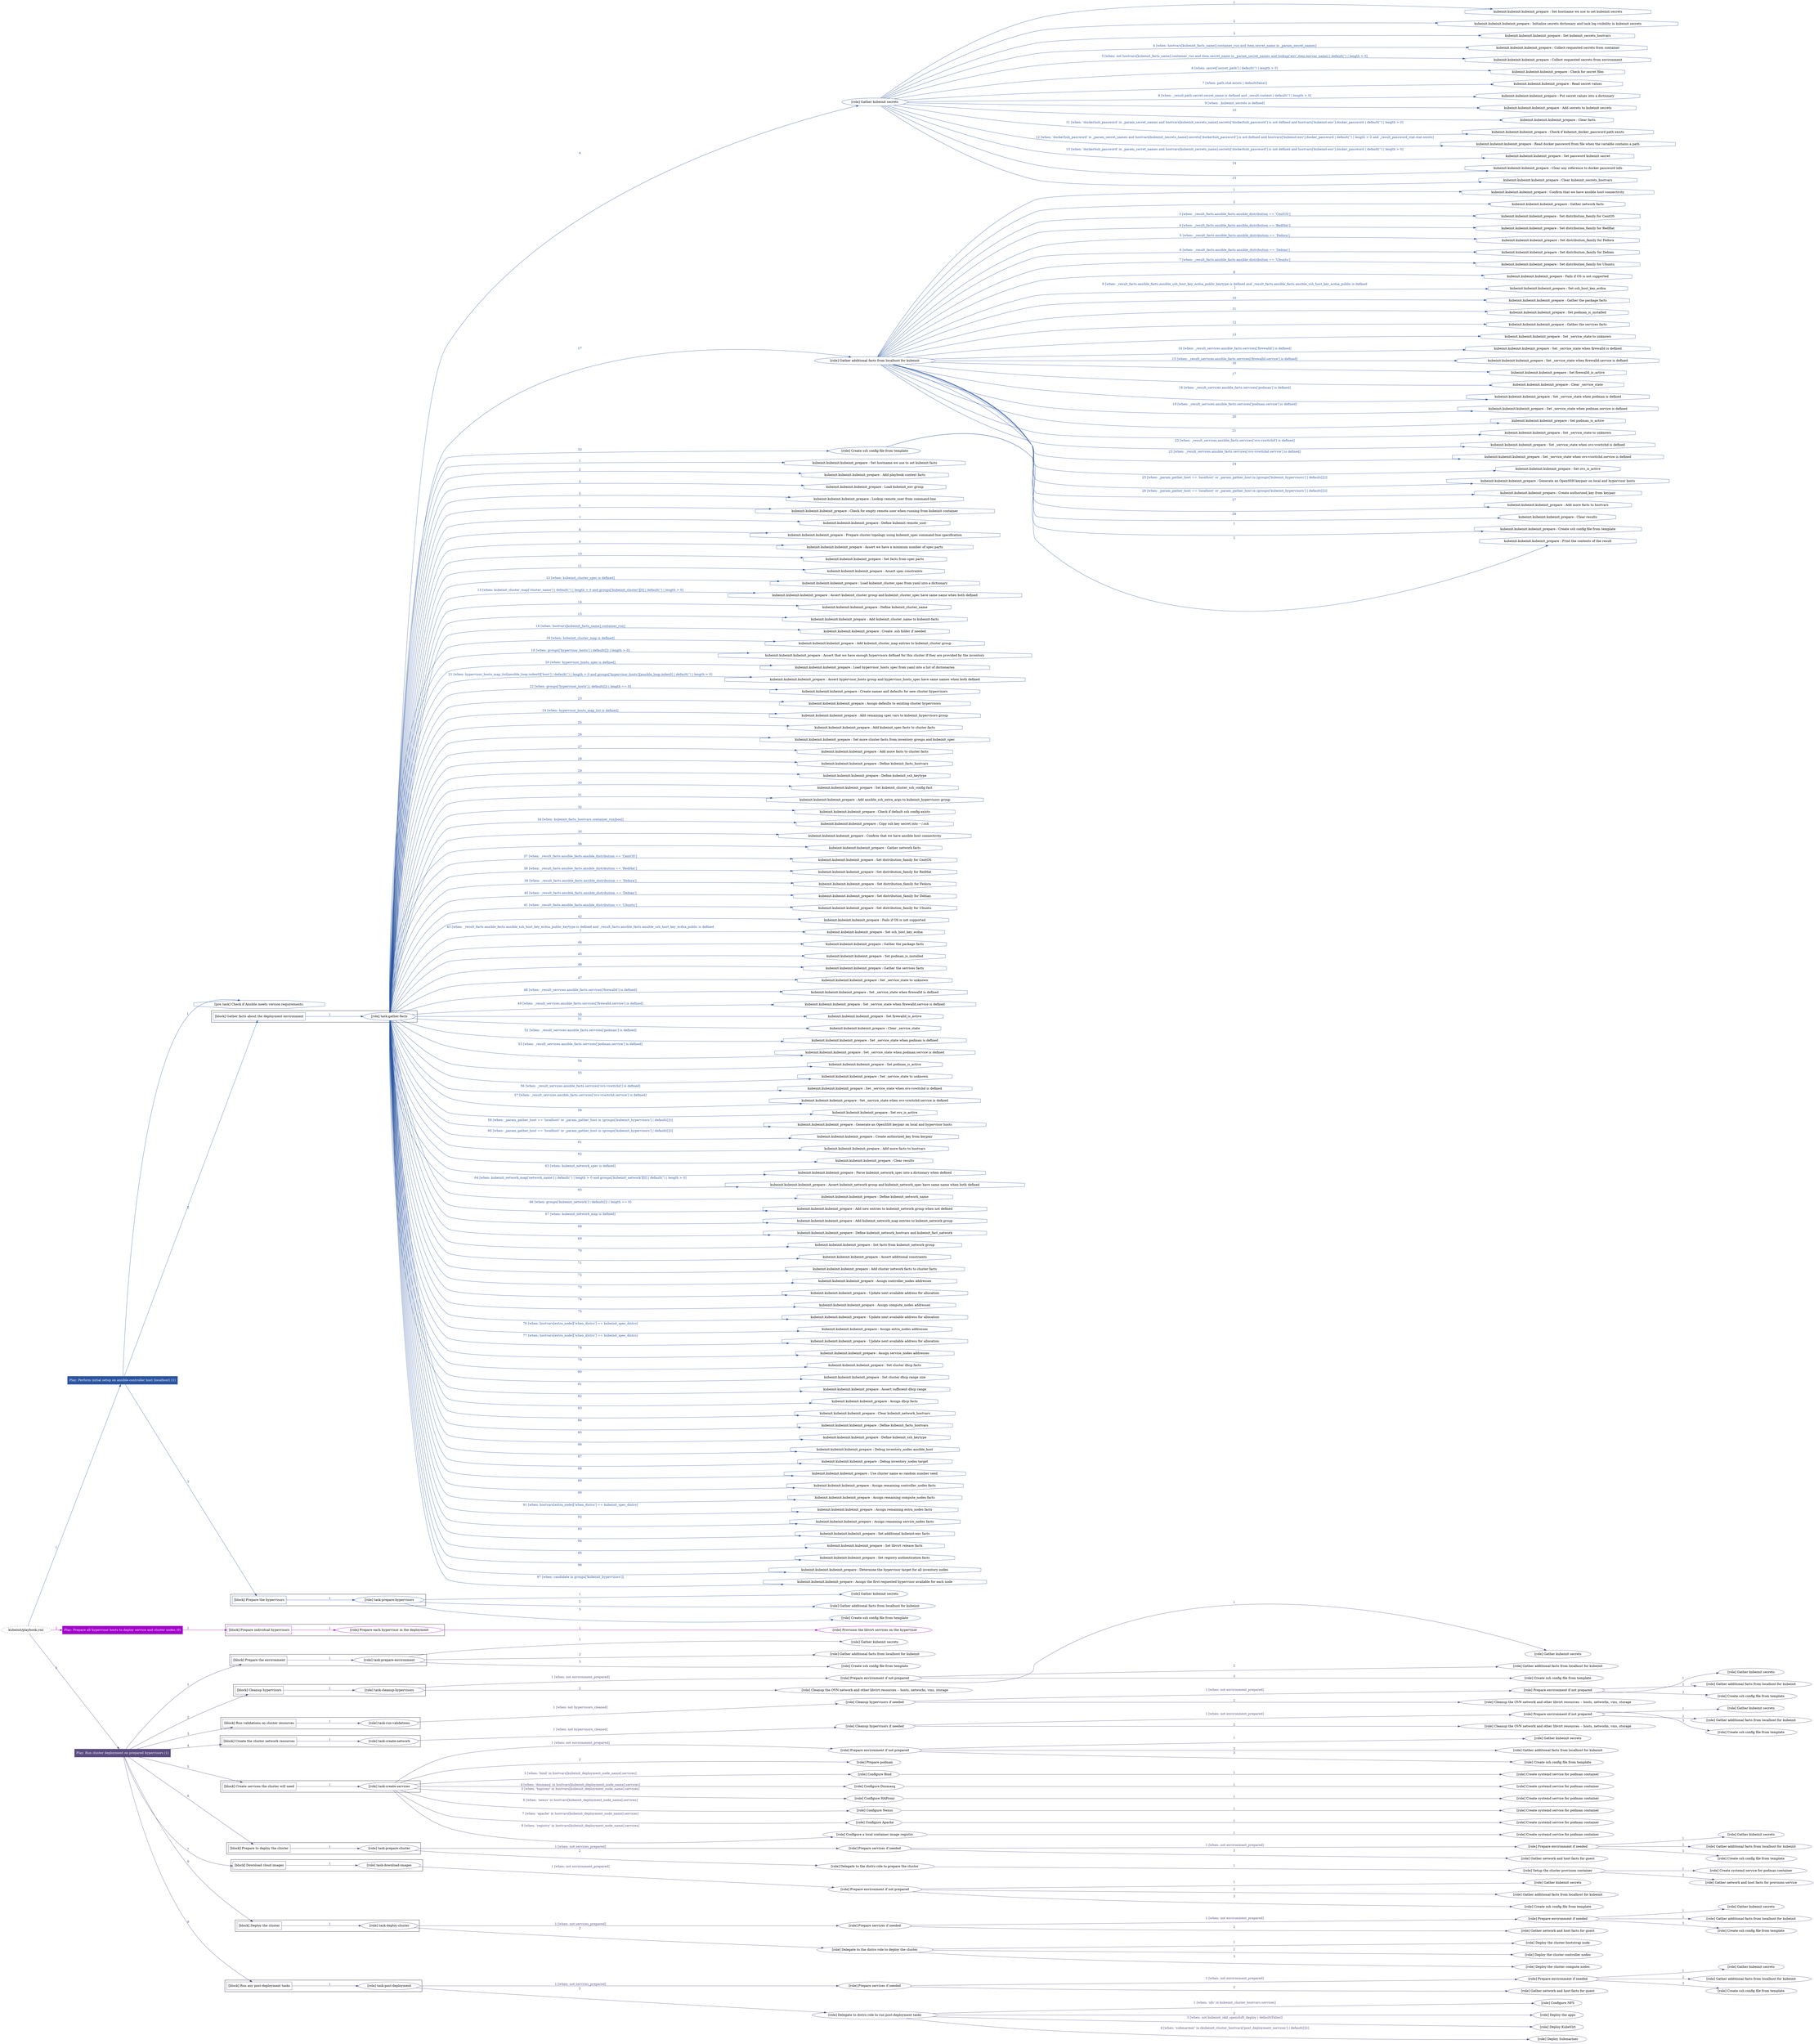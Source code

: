 digraph {
	graph [concentrate=true ordering=in rankdir=LR ratio=fill]
	edge [esep=5 sep=10]
	"kubeinit/playbook.yml" [URL="/home/runner/work/kubeinit/kubeinit/kubeinit/playbook.yml" id=playbook_4433eed4 style=dotted]
	play_afea60f4 [label="Play: Perform initial setup on ansible-controller host (localhost) (1)" URL="/home/runner/work/kubeinit/kubeinit/kubeinit/playbook.yml" color="#2b55a1" fontcolor="#ffffff" id=play_afea60f4 shape=box style=filled tooltip=localhost]
	"kubeinit/playbook.yml" -> play_afea60f4 [label="1 " color="#2b55a1" fontcolor="#2b55a1" id=edge_6877c292 labeltooltip="1 " tooltip="1 "]
	subgraph "Gather kubeinit secrets" {
		role_afd5c3f5 [label="[role] Gather kubeinit secrets" URL="/home/runner/.ansible/collections/ansible_collections/kubeinit/kubeinit/roles/kubeinit_prepare/tasks/gather_kubeinit_facts.yml" color="#2b55a1" id=role_afd5c3f5 tooltip="Gather kubeinit secrets"]
		task_ba3dabcd [label="kubeinit.kubeinit.kubeinit_prepare : Set hostname we use to set kubeinit secrets" URL="/home/runner/.ansible/collections/ansible_collections/kubeinit/kubeinit/roles/kubeinit_prepare/tasks/gather_kubeinit_secrets.yml" color="#2b55a1" id=task_ba3dabcd shape=octagon tooltip="kubeinit.kubeinit.kubeinit_prepare : Set hostname we use to set kubeinit secrets"]
		role_afd5c3f5 -> task_ba3dabcd [label="1 " color="#2b55a1" fontcolor="#2b55a1" id=edge_639de40b labeltooltip="1 " tooltip="1 "]
		task_c0121414 [label="kubeinit.kubeinit.kubeinit_prepare : Initialize secrets dictionary and task log visibility in kubeinit secrets" URL="/home/runner/.ansible/collections/ansible_collections/kubeinit/kubeinit/roles/kubeinit_prepare/tasks/gather_kubeinit_secrets.yml" color="#2b55a1" id=task_c0121414 shape=octagon tooltip="kubeinit.kubeinit.kubeinit_prepare : Initialize secrets dictionary and task log visibility in kubeinit secrets"]
		role_afd5c3f5 -> task_c0121414 [label="2 " color="#2b55a1" fontcolor="#2b55a1" id=edge_d1e9be00 labeltooltip="2 " tooltip="2 "]
		task_945b68c9 [label="kubeinit.kubeinit.kubeinit_prepare : Set kubeinit_secrets_hostvars" URL="/home/runner/.ansible/collections/ansible_collections/kubeinit/kubeinit/roles/kubeinit_prepare/tasks/gather_kubeinit_secrets.yml" color="#2b55a1" id=task_945b68c9 shape=octagon tooltip="kubeinit.kubeinit.kubeinit_prepare : Set kubeinit_secrets_hostvars"]
		role_afd5c3f5 -> task_945b68c9 [label="3 " color="#2b55a1" fontcolor="#2b55a1" id=edge_5662a359 labeltooltip="3 " tooltip="3 "]
		task_6820a7d9 [label="kubeinit.kubeinit.kubeinit_prepare : Collect requested secrets from container" URL="/home/runner/.ansible/collections/ansible_collections/kubeinit/kubeinit/roles/kubeinit_prepare/tasks/gather_kubeinit_secrets.yml" color="#2b55a1" id=task_6820a7d9 shape=octagon tooltip="kubeinit.kubeinit.kubeinit_prepare : Collect requested secrets from container"]
		role_afd5c3f5 -> task_6820a7d9 [label="4 [when: hostvars[kubeinit_facts_name].container_run and item.secret_name in _param_secret_names]" color="#2b55a1" fontcolor="#2b55a1" id=edge_cc07f004 labeltooltip="4 [when: hostvars[kubeinit_facts_name].container_run and item.secret_name in _param_secret_names]" tooltip="4 [when: hostvars[kubeinit_facts_name].container_run and item.secret_name in _param_secret_names]"]
		task_23acf466 [label="kubeinit.kubeinit.kubeinit_prepare : Collect requested secrets from environment" URL="/home/runner/.ansible/collections/ansible_collections/kubeinit/kubeinit/roles/kubeinit_prepare/tasks/gather_kubeinit_secrets.yml" color="#2b55a1" id=task_23acf466 shape=octagon tooltip="kubeinit.kubeinit.kubeinit_prepare : Collect requested secrets from environment"]
		role_afd5c3f5 -> task_23acf466 [label="5 [when: not hostvars[kubeinit_facts_name].container_run and item.secret_name in _param_secret_names and lookup('env',item.envvar_name) | default('') | length > 0]" color="#2b55a1" fontcolor="#2b55a1" id=edge_a989fa4f labeltooltip="5 [when: not hostvars[kubeinit_facts_name].container_run and item.secret_name in _param_secret_names and lookup('env',item.envvar_name) | default('') | length > 0]" tooltip="5 [when: not hostvars[kubeinit_facts_name].container_run and item.secret_name in _param_secret_names and lookup('env',item.envvar_name) | default('') | length > 0]"]
		task_9f973db9 [label="kubeinit.kubeinit.kubeinit_prepare : Check for secret files" URL="/home/runner/.ansible/collections/ansible_collections/kubeinit/kubeinit/roles/kubeinit_prepare/tasks/gather_kubeinit_secrets.yml" color="#2b55a1" id=task_9f973db9 shape=octagon tooltip="kubeinit.kubeinit.kubeinit_prepare : Check for secret files"]
		role_afd5c3f5 -> task_9f973db9 [label="6 [when: secret['secret_path'] | default('') | length > 0]" color="#2b55a1" fontcolor="#2b55a1" id=edge_81972f14 labeltooltip="6 [when: secret['secret_path'] | default('') | length > 0]" tooltip="6 [when: secret['secret_path'] | default('') | length > 0]"]
		task_e749f526 [label="kubeinit.kubeinit.kubeinit_prepare : Read secret values" URL="/home/runner/.ansible/collections/ansible_collections/kubeinit/kubeinit/roles/kubeinit_prepare/tasks/gather_kubeinit_secrets.yml" color="#2b55a1" id=task_e749f526 shape=octagon tooltip="kubeinit.kubeinit.kubeinit_prepare : Read secret values"]
		role_afd5c3f5 -> task_e749f526 [label="7 [when: path.stat.exists | default(false)]" color="#2b55a1" fontcolor="#2b55a1" id=edge_2ff4aed3 labeltooltip="7 [when: path.stat.exists | default(false)]" tooltip="7 [when: path.stat.exists | default(false)]"]
		task_a3161596 [label="kubeinit.kubeinit.kubeinit_prepare : Put secret values into a dictionary" URL="/home/runner/.ansible/collections/ansible_collections/kubeinit/kubeinit/roles/kubeinit_prepare/tasks/gather_kubeinit_secrets.yml" color="#2b55a1" id=task_a3161596 shape=octagon tooltip="kubeinit.kubeinit.kubeinit_prepare : Put secret values into a dictionary"]
		role_afd5c3f5 -> task_a3161596 [label="8 [when: _result.path.secret.secret_name is defined and _result.content | default('') | length > 0]" color="#2b55a1" fontcolor="#2b55a1" id=edge_0d6d9785 labeltooltip="8 [when: _result.path.secret.secret_name is defined and _result.content | default('') | length > 0]" tooltip="8 [when: _result.path.secret.secret_name is defined and _result.content | default('') | length > 0]"]
		task_7d6faf8c [label="kubeinit.kubeinit.kubeinit_prepare : Add secrets to kubeinit secrets" URL="/home/runner/.ansible/collections/ansible_collections/kubeinit/kubeinit/roles/kubeinit_prepare/tasks/gather_kubeinit_secrets.yml" color="#2b55a1" id=task_7d6faf8c shape=octagon tooltip="kubeinit.kubeinit.kubeinit_prepare : Add secrets to kubeinit secrets"]
		role_afd5c3f5 -> task_7d6faf8c [label="9 [when: _kubeinit_secrets is defined]" color="#2b55a1" fontcolor="#2b55a1" id=edge_2dbc7dc3 labeltooltip="9 [when: _kubeinit_secrets is defined]" tooltip="9 [when: _kubeinit_secrets is defined]"]
		task_2aebbeae [label="kubeinit.kubeinit.kubeinit_prepare : Clear facts" URL="/home/runner/.ansible/collections/ansible_collections/kubeinit/kubeinit/roles/kubeinit_prepare/tasks/gather_kubeinit_secrets.yml" color="#2b55a1" id=task_2aebbeae shape=octagon tooltip="kubeinit.kubeinit.kubeinit_prepare : Clear facts"]
		role_afd5c3f5 -> task_2aebbeae [label="10 " color="#2b55a1" fontcolor="#2b55a1" id=edge_8c922bd5 labeltooltip="10 " tooltip="10 "]
		task_9e509147 [label="kubeinit.kubeinit.kubeinit_prepare : Check if kubeinit_docker_password path exists" URL="/home/runner/.ansible/collections/ansible_collections/kubeinit/kubeinit/roles/kubeinit_prepare/tasks/gather_kubeinit_secrets.yml" color="#2b55a1" id=task_9e509147 shape=octagon tooltip="kubeinit.kubeinit.kubeinit_prepare : Check if kubeinit_docker_password path exists"]
		role_afd5c3f5 -> task_9e509147 [label="11 [when: 'dockerhub_password' in _param_secret_names and hostvars[kubeinit_secrets_name].secrets['dockerhub_password'] is not defined and hostvars['kubeinit-env'].docker_password | default('') | length > 0]" color="#2b55a1" fontcolor="#2b55a1" id=edge_6bf24484 labeltooltip="11 [when: 'dockerhub_password' in _param_secret_names and hostvars[kubeinit_secrets_name].secrets['dockerhub_password'] is not defined and hostvars['kubeinit-env'].docker_password | default('') | length > 0]" tooltip="11 [when: 'dockerhub_password' in _param_secret_names and hostvars[kubeinit_secrets_name].secrets['dockerhub_password'] is not defined and hostvars['kubeinit-env'].docker_password | default('') | length > 0]"]
		task_fe119bdf [label="kubeinit.kubeinit.kubeinit_prepare : Read docker password from file when the variable contains a path" URL="/home/runner/.ansible/collections/ansible_collections/kubeinit/kubeinit/roles/kubeinit_prepare/tasks/gather_kubeinit_secrets.yml" color="#2b55a1" id=task_fe119bdf shape=octagon tooltip="kubeinit.kubeinit.kubeinit_prepare : Read docker password from file when the variable contains a path"]
		role_afd5c3f5 -> task_fe119bdf [label="12 [when: 'dockerhub_password' in _param_secret_names and hostvars[kubeinit_secrets_name].secrets['dockerhub_password'] is not defined and hostvars['kubeinit-env'].docker_password | default('') | length > 0 and _result_password_stat.stat.exists]" color="#2b55a1" fontcolor="#2b55a1" id=edge_15151553 labeltooltip="12 [when: 'dockerhub_password' in _param_secret_names and hostvars[kubeinit_secrets_name].secrets['dockerhub_password'] is not defined and hostvars['kubeinit-env'].docker_password | default('') | length > 0 and _result_password_stat.stat.exists]" tooltip="12 [when: 'dockerhub_password' in _param_secret_names and hostvars[kubeinit_secrets_name].secrets['dockerhub_password'] is not defined and hostvars['kubeinit-env'].docker_password | default('') | length > 0 and _result_password_stat.stat.exists]"]
		task_06071616 [label="kubeinit.kubeinit.kubeinit_prepare : Set password kubeinit secret" URL="/home/runner/.ansible/collections/ansible_collections/kubeinit/kubeinit/roles/kubeinit_prepare/tasks/gather_kubeinit_secrets.yml" color="#2b55a1" id=task_06071616 shape=octagon tooltip="kubeinit.kubeinit.kubeinit_prepare : Set password kubeinit secret"]
		role_afd5c3f5 -> task_06071616 [label="13 [when: 'dockerhub_password' in _param_secret_names and hostvars[kubeinit_secrets_name].secrets['dockerhub_password'] is not defined and hostvars['kubeinit-env'].docker_password | default('') | length > 0]" color="#2b55a1" fontcolor="#2b55a1" id=edge_7810bd35 labeltooltip="13 [when: 'dockerhub_password' in _param_secret_names and hostvars[kubeinit_secrets_name].secrets['dockerhub_password'] is not defined and hostvars['kubeinit-env'].docker_password | default('') | length > 0]" tooltip="13 [when: 'dockerhub_password' in _param_secret_names and hostvars[kubeinit_secrets_name].secrets['dockerhub_password'] is not defined and hostvars['kubeinit-env'].docker_password | default('') | length > 0]"]
		task_f03fd716 [label="kubeinit.kubeinit.kubeinit_prepare : Clear any reference to docker password info" URL="/home/runner/.ansible/collections/ansible_collections/kubeinit/kubeinit/roles/kubeinit_prepare/tasks/gather_kubeinit_secrets.yml" color="#2b55a1" id=task_f03fd716 shape=octagon tooltip="kubeinit.kubeinit.kubeinit_prepare : Clear any reference to docker password info"]
		role_afd5c3f5 -> task_f03fd716 [label="14 " color="#2b55a1" fontcolor="#2b55a1" id=edge_813ed793 labeltooltip="14 " tooltip="14 "]
		task_f2aec298 [label="kubeinit.kubeinit.kubeinit_prepare : Clear kubeinit_secrets_hostvars" URL="/home/runner/.ansible/collections/ansible_collections/kubeinit/kubeinit/roles/kubeinit_prepare/tasks/gather_kubeinit_secrets.yml" color="#2b55a1" id=task_f2aec298 shape=octagon tooltip="kubeinit.kubeinit.kubeinit_prepare : Clear kubeinit_secrets_hostvars"]
		role_afd5c3f5 -> task_f2aec298 [label="15 " color="#2b55a1" fontcolor="#2b55a1" id=edge_16c38ce9 labeltooltip="15 " tooltip="15 "]
	}
	subgraph "Gather additional facts from localhost for kubeinit" {
		role_708a8099 [label="[role] Gather additional facts from localhost for kubeinit" URL="/home/runner/.ansible/collections/ansible_collections/kubeinit/kubeinit/roles/kubeinit_prepare/tasks/gather_kubeinit_facts.yml" color="#2b55a1" id=role_708a8099 tooltip="Gather additional facts from localhost for kubeinit"]
		task_14b0feb0 [label="kubeinit.kubeinit.kubeinit_prepare : Confirm that we have ansible host connectivity" URL="/home/runner/.ansible/collections/ansible_collections/kubeinit/kubeinit/roles/kubeinit_prepare/tasks/gather_host_facts.yml" color="#2b55a1" id=task_14b0feb0 shape=octagon tooltip="kubeinit.kubeinit.kubeinit_prepare : Confirm that we have ansible host connectivity"]
		role_708a8099 -> task_14b0feb0 [label="1 " color="#2b55a1" fontcolor="#2b55a1" id=edge_bf1355a1 labeltooltip="1 " tooltip="1 "]
		task_d2222b47 [label="kubeinit.kubeinit.kubeinit_prepare : Gather network facts" URL="/home/runner/.ansible/collections/ansible_collections/kubeinit/kubeinit/roles/kubeinit_prepare/tasks/gather_host_facts.yml" color="#2b55a1" id=task_d2222b47 shape=octagon tooltip="kubeinit.kubeinit.kubeinit_prepare : Gather network facts"]
		role_708a8099 -> task_d2222b47 [label="2 " color="#2b55a1" fontcolor="#2b55a1" id=edge_3e3d1532 labeltooltip="2 " tooltip="2 "]
		task_2d342e60 [label="kubeinit.kubeinit.kubeinit_prepare : Set distribution_family for CentOS" URL="/home/runner/.ansible/collections/ansible_collections/kubeinit/kubeinit/roles/kubeinit_prepare/tasks/gather_host_facts.yml" color="#2b55a1" id=task_2d342e60 shape=octagon tooltip="kubeinit.kubeinit.kubeinit_prepare : Set distribution_family for CentOS"]
		role_708a8099 -> task_2d342e60 [label="3 [when: _result_facts.ansible_facts.ansible_distribution == 'CentOS']" color="#2b55a1" fontcolor="#2b55a1" id=edge_83ef065d labeltooltip="3 [when: _result_facts.ansible_facts.ansible_distribution == 'CentOS']" tooltip="3 [when: _result_facts.ansible_facts.ansible_distribution == 'CentOS']"]
		task_f738f597 [label="kubeinit.kubeinit.kubeinit_prepare : Set distribution_family for RedHat" URL="/home/runner/.ansible/collections/ansible_collections/kubeinit/kubeinit/roles/kubeinit_prepare/tasks/gather_host_facts.yml" color="#2b55a1" id=task_f738f597 shape=octagon tooltip="kubeinit.kubeinit.kubeinit_prepare : Set distribution_family for RedHat"]
		role_708a8099 -> task_f738f597 [label="4 [when: _result_facts.ansible_facts.ansible_distribution == 'RedHat']" color="#2b55a1" fontcolor="#2b55a1" id=edge_3917dce7 labeltooltip="4 [when: _result_facts.ansible_facts.ansible_distribution == 'RedHat']" tooltip="4 [when: _result_facts.ansible_facts.ansible_distribution == 'RedHat']"]
		task_7e2358e9 [label="kubeinit.kubeinit.kubeinit_prepare : Set distribution_family for Fedora" URL="/home/runner/.ansible/collections/ansible_collections/kubeinit/kubeinit/roles/kubeinit_prepare/tasks/gather_host_facts.yml" color="#2b55a1" id=task_7e2358e9 shape=octagon tooltip="kubeinit.kubeinit.kubeinit_prepare : Set distribution_family for Fedora"]
		role_708a8099 -> task_7e2358e9 [label="5 [when: _result_facts.ansible_facts.ansible_distribution == 'Fedora']" color="#2b55a1" fontcolor="#2b55a1" id=edge_ea7d5e43 labeltooltip="5 [when: _result_facts.ansible_facts.ansible_distribution == 'Fedora']" tooltip="5 [when: _result_facts.ansible_facts.ansible_distribution == 'Fedora']"]
		task_179c68d9 [label="kubeinit.kubeinit.kubeinit_prepare : Set distribution_family for Debian" URL="/home/runner/.ansible/collections/ansible_collections/kubeinit/kubeinit/roles/kubeinit_prepare/tasks/gather_host_facts.yml" color="#2b55a1" id=task_179c68d9 shape=octagon tooltip="kubeinit.kubeinit.kubeinit_prepare : Set distribution_family for Debian"]
		role_708a8099 -> task_179c68d9 [label="6 [when: _result_facts.ansible_facts.ansible_distribution == 'Debian']" color="#2b55a1" fontcolor="#2b55a1" id=edge_b852e24a labeltooltip="6 [when: _result_facts.ansible_facts.ansible_distribution == 'Debian']" tooltip="6 [when: _result_facts.ansible_facts.ansible_distribution == 'Debian']"]
		task_a52b3dc4 [label="kubeinit.kubeinit.kubeinit_prepare : Set distribution_family for Ubuntu" URL="/home/runner/.ansible/collections/ansible_collections/kubeinit/kubeinit/roles/kubeinit_prepare/tasks/gather_host_facts.yml" color="#2b55a1" id=task_a52b3dc4 shape=octagon tooltip="kubeinit.kubeinit.kubeinit_prepare : Set distribution_family for Ubuntu"]
		role_708a8099 -> task_a52b3dc4 [label="7 [when: _result_facts.ansible_facts.ansible_distribution == 'Ubuntu']" color="#2b55a1" fontcolor="#2b55a1" id=edge_150c11c3 labeltooltip="7 [when: _result_facts.ansible_facts.ansible_distribution == 'Ubuntu']" tooltip="7 [when: _result_facts.ansible_facts.ansible_distribution == 'Ubuntu']"]
		task_3ec45be2 [label="kubeinit.kubeinit.kubeinit_prepare : Fails if OS is not supported" URL="/home/runner/.ansible/collections/ansible_collections/kubeinit/kubeinit/roles/kubeinit_prepare/tasks/gather_host_facts.yml" color="#2b55a1" id=task_3ec45be2 shape=octagon tooltip="kubeinit.kubeinit.kubeinit_prepare : Fails if OS is not supported"]
		role_708a8099 -> task_3ec45be2 [label="8 " color="#2b55a1" fontcolor="#2b55a1" id=edge_d5d0bfd1 labeltooltip="8 " tooltip="8 "]
		task_0d6a2112 [label="kubeinit.kubeinit.kubeinit_prepare : Set ssh_host_key_ecdsa" URL="/home/runner/.ansible/collections/ansible_collections/kubeinit/kubeinit/roles/kubeinit_prepare/tasks/gather_host_facts.yml" color="#2b55a1" id=task_0d6a2112 shape=octagon tooltip="kubeinit.kubeinit.kubeinit_prepare : Set ssh_host_key_ecdsa"]
		role_708a8099 -> task_0d6a2112 [label="9 [when: _result_facts.ansible_facts.ansible_ssh_host_key_ecdsa_public_keytype is defined and _result_facts.ansible_facts.ansible_ssh_host_key_ecdsa_public is defined
]" color="#2b55a1" fontcolor="#2b55a1" id=edge_f1c176bf labeltooltip="9 [when: _result_facts.ansible_facts.ansible_ssh_host_key_ecdsa_public_keytype is defined and _result_facts.ansible_facts.ansible_ssh_host_key_ecdsa_public is defined
]" tooltip="9 [when: _result_facts.ansible_facts.ansible_ssh_host_key_ecdsa_public_keytype is defined and _result_facts.ansible_facts.ansible_ssh_host_key_ecdsa_public is defined
]"]
		task_27e0bf06 [label="kubeinit.kubeinit.kubeinit_prepare : Gather the package facts" URL="/home/runner/.ansible/collections/ansible_collections/kubeinit/kubeinit/roles/kubeinit_prepare/tasks/gather_host_facts.yml" color="#2b55a1" id=task_27e0bf06 shape=octagon tooltip="kubeinit.kubeinit.kubeinit_prepare : Gather the package facts"]
		role_708a8099 -> task_27e0bf06 [label="10 " color="#2b55a1" fontcolor="#2b55a1" id=edge_fcdd5657 labeltooltip="10 " tooltip="10 "]
		task_34da62a2 [label="kubeinit.kubeinit.kubeinit_prepare : Set podman_is_installed" URL="/home/runner/.ansible/collections/ansible_collections/kubeinit/kubeinit/roles/kubeinit_prepare/tasks/gather_host_facts.yml" color="#2b55a1" id=task_34da62a2 shape=octagon tooltip="kubeinit.kubeinit.kubeinit_prepare : Set podman_is_installed"]
		role_708a8099 -> task_34da62a2 [label="11 " color="#2b55a1" fontcolor="#2b55a1" id=edge_9b7fb92a labeltooltip="11 " tooltip="11 "]
		task_5d412d82 [label="kubeinit.kubeinit.kubeinit_prepare : Gather the services facts" URL="/home/runner/.ansible/collections/ansible_collections/kubeinit/kubeinit/roles/kubeinit_prepare/tasks/gather_host_facts.yml" color="#2b55a1" id=task_5d412d82 shape=octagon tooltip="kubeinit.kubeinit.kubeinit_prepare : Gather the services facts"]
		role_708a8099 -> task_5d412d82 [label="12 " color="#2b55a1" fontcolor="#2b55a1" id=edge_49aa7dc7 labeltooltip="12 " tooltip="12 "]
		task_69f62802 [label="kubeinit.kubeinit.kubeinit_prepare : Set _service_state to unknown" URL="/home/runner/.ansible/collections/ansible_collections/kubeinit/kubeinit/roles/kubeinit_prepare/tasks/gather_host_facts.yml" color="#2b55a1" id=task_69f62802 shape=octagon tooltip="kubeinit.kubeinit.kubeinit_prepare : Set _service_state to unknown"]
		role_708a8099 -> task_69f62802 [label="13 " color="#2b55a1" fontcolor="#2b55a1" id=edge_4970e636 labeltooltip="13 " tooltip="13 "]
		task_e8c0f469 [label="kubeinit.kubeinit.kubeinit_prepare : Set _service_state when firewalld is defined" URL="/home/runner/.ansible/collections/ansible_collections/kubeinit/kubeinit/roles/kubeinit_prepare/tasks/gather_host_facts.yml" color="#2b55a1" id=task_e8c0f469 shape=octagon tooltip="kubeinit.kubeinit.kubeinit_prepare : Set _service_state when firewalld is defined"]
		role_708a8099 -> task_e8c0f469 [label="14 [when: _result_services.ansible_facts.services['firewalld'] is defined]" color="#2b55a1" fontcolor="#2b55a1" id=edge_c8708991 labeltooltip="14 [when: _result_services.ansible_facts.services['firewalld'] is defined]" tooltip="14 [when: _result_services.ansible_facts.services['firewalld'] is defined]"]
		task_fdb7c518 [label="kubeinit.kubeinit.kubeinit_prepare : Set _service_state when firewalld.service is defined" URL="/home/runner/.ansible/collections/ansible_collections/kubeinit/kubeinit/roles/kubeinit_prepare/tasks/gather_host_facts.yml" color="#2b55a1" id=task_fdb7c518 shape=octagon tooltip="kubeinit.kubeinit.kubeinit_prepare : Set _service_state when firewalld.service is defined"]
		role_708a8099 -> task_fdb7c518 [label="15 [when: _result_services.ansible_facts.services['firewalld.service'] is defined]" color="#2b55a1" fontcolor="#2b55a1" id=edge_e4392621 labeltooltip="15 [when: _result_services.ansible_facts.services['firewalld.service'] is defined]" tooltip="15 [when: _result_services.ansible_facts.services['firewalld.service'] is defined]"]
		task_bfc1e1d0 [label="kubeinit.kubeinit.kubeinit_prepare : Set firewalld_is_active" URL="/home/runner/.ansible/collections/ansible_collections/kubeinit/kubeinit/roles/kubeinit_prepare/tasks/gather_host_facts.yml" color="#2b55a1" id=task_bfc1e1d0 shape=octagon tooltip="kubeinit.kubeinit.kubeinit_prepare : Set firewalld_is_active"]
		role_708a8099 -> task_bfc1e1d0 [label="16 " color="#2b55a1" fontcolor="#2b55a1" id=edge_e75d761c labeltooltip="16 " tooltip="16 "]
		task_2e25827e [label="kubeinit.kubeinit.kubeinit_prepare : Clear _service_state" URL="/home/runner/.ansible/collections/ansible_collections/kubeinit/kubeinit/roles/kubeinit_prepare/tasks/gather_host_facts.yml" color="#2b55a1" id=task_2e25827e shape=octagon tooltip="kubeinit.kubeinit.kubeinit_prepare : Clear _service_state"]
		role_708a8099 -> task_2e25827e [label="17 " color="#2b55a1" fontcolor="#2b55a1" id=edge_4d59133d labeltooltip="17 " tooltip="17 "]
		task_4a07b16c [label="kubeinit.kubeinit.kubeinit_prepare : Set _service_state when podman is defined" URL="/home/runner/.ansible/collections/ansible_collections/kubeinit/kubeinit/roles/kubeinit_prepare/tasks/gather_host_facts.yml" color="#2b55a1" id=task_4a07b16c shape=octagon tooltip="kubeinit.kubeinit.kubeinit_prepare : Set _service_state when podman is defined"]
		role_708a8099 -> task_4a07b16c [label="18 [when: _result_services.ansible_facts.services['podman'] is defined]" color="#2b55a1" fontcolor="#2b55a1" id=edge_621312da labeltooltip="18 [when: _result_services.ansible_facts.services['podman'] is defined]" tooltip="18 [when: _result_services.ansible_facts.services['podman'] is defined]"]
		task_4eacd3d8 [label="kubeinit.kubeinit.kubeinit_prepare : Set _service_state when podman.service is defined" URL="/home/runner/.ansible/collections/ansible_collections/kubeinit/kubeinit/roles/kubeinit_prepare/tasks/gather_host_facts.yml" color="#2b55a1" id=task_4eacd3d8 shape=octagon tooltip="kubeinit.kubeinit.kubeinit_prepare : Set _service_state when podman.service is defined"]
		role_708a8099 -> task_4eacd3d8 [label="19 [when: _result_services.ansible_facts.services['podman.service'] is defined]" color="#2b55a1" fontcolor="#2b55a1" id=edge_a28267d7 labeltooltip="19 [when: _result_services.ansible_facts.services['podman.service'] is defined]" tooltip="19 [when: _result_services.ansible_facts.services['podman.service'] is defined]"]
		task_b8644b0b [label="kubeinit.kubeinit.kubeinit_prepare : Set podman_is_active" URL="/home/runner/.ansible/collections/ansible_collections/kubeinit/kubeinit/roles/kubeinit_prepare/tasks/gather_host_facts.yml" color="#2b55a1" id=task_b8644b0b shape=octagon tooltip="kubeinit.kubeinit.kubeinit_prepare : Set podman_is_active"]
		role_708a8099 -> task_b8644b0b [label="20 " color="#2b55a1" fontcolor="#2b55a1" id=edge_7c01c493 labeltooltip="20 " tooltip="20 "]
		task_6594f491 [label="kubeinit.kubeinit.kubeinit_prepare : Set _service_state to unknown" URL="/home/runner/.ansible/collections/ansible_collections/kubeinit/kubeinit/roles/kubeinit_prepare/tasks/gather_host_facts.yml" color="#2b55a1" id=task_6594f491 shape=octagon tooltip="kubeinit.kubeinit.kubeinit_prepare : Set _service_state to unknown"]
		role_708a8099 -> task_6594f491 [label="21 " color="#2b55a1" fontcolor="#2b55a1" id=edge_87ac4f42 labeltooltip="21 " tooltip="21 "]
		task_bb00121f [label="kubeinit.kubeinit.kubeinit_prepare : Set _service_state when ovs-vswitchd is defined" URL="/home/runner/.ansible/collections/ansible_collections/kubeinit/kubeinit/roles/kubeinit_prepare/tasks/gather_host_facts.yml" color="#2b55a1" id=task_bb00121f shape=octagon tooltip="kubeinit.kubeinit.kubeinit_prepare : Set _service_state when ovs-vswitchd is defined"]
		role_708a8099 -> task_bb00121f [label="22 [when: _result_services.ansible_facts.services['ovs-vswitchd'] is defined]" color="#2b55a1" fontcolor="#2b55a1" id=edge_2b094378 labeltooltip="22 [when: _result_services.ansible_facts.services['ovs-vswitchd'] is defined]" tooltip="22 [when: _result_services.ansible_facts.services['ovs-vswitchd'] is defined]"]
		task_21713439 [label="kubeinit.kubeinit.kubeinit_prepare : Set _service_state when ovs-vswitchd.service is defined" URL="/home/runner/.ansible/collections/ansible_collections/kubeinit/kubeinit/roles/kubeinit_prepare/tasks/gather_host_facts.yml" color="#2b55a1" id=task_21713439 shape=octagon tooltip="kubeinit.kubeinit.kubeinit_prepare : Set _service_state when ovs-vswitchd.service is defined"]
		role_708a8099 -> task_21713439 [label="23 [when: _result_services.ansible_facts.services['ovs-vswitchd.service'] is defined]" color="#2b55a1" fontcolor="#2b55a1" id=edge_665f7274 labeltooltip="23 [when: _result_services.ansible_facts.services['ovs-vswitchd.service'] is defined]" tooltip="23 [when: _result_services.ansible_facts.services['ovs-vswitchd.service'] is defined]"]
		task_a396f4d9 [label="kubeinit.kubeinit.kubeinit_prepare : Set ovs_is_active" URL="/home/runner/.ansible/collections/ansible_collections/kubeinit/kubeinit/roles/kubeinit_prepare/tasks/gather_host_facts.yml" color="#2b55a1" id=task_a396f4d9 shape=octagon tooltip="kubeinit.kubeinit.kubeinit_prepare : Set ovs_is_active"]
		role_708a8099 -> task_a396f4d9 [label="24 " color="#2b55a1" fontcolor="#2b55a1" id=edge_7fca301e labeltooltip="24 " tooltip="24 "]
		task_ce7fc125 [label="kubeinit.kubeinit.kubeinit_prepare : Generate an OpenSSH keypair on local and hypervisor hosts" URL="/home/runner/.ansible/collections/ansible_collections/kubeinit/kubeinit/roles/kubeinit_prepare/tasks/gather_host_facts.yml" color="#2b55a1" id=task_ce7fc125 shape=octagon tooltip="kubeinit.kubeinit.kubeinit_prepare : Generate an OpenSSH keypair on local and hypervisor hosts"]
		role_708a8099 -> task_ce7fc125 [label="25 [when: _param_gather_host == 'localhost' or _param_gather_host in (groups['kubeinit_hypervisors'] | default([]))]" color="#2b55a1" fontcolor="#2b55a1" id=edge_16eaebb6 labeltooltip="25 [when: _param_gather_host == 'localhost' or _param_gather_host in (groups['kubeinit_hypervisors'] | default([]))]" tooltip="25 [when: _param_gather_host == 'localhost' or _param_gather_host in (groups['kubeinit_hypervisors'] | default([]))]"]
		task_d03abfda [label="kubeinit.kubeinit.kubeinit_prepare : Create authorized_key from keypair" URL="/home/runner/.ansible/collections/ansible_collections/kubeinit/kubeinit/roles/kubeinit_prepare/tasks/gather_host_facts.yml" color="#2b55a1" id=task_d03abfda shape=octagon tooltip="kubeinit.kubeinit.kubeinit_prepare : Create authorized_key from keypair"]
		role_708a8099 -> task_d03abfda [label="26 [when: _param_gather_host == 'localhost' or _param_gather_host in (groups['kubeinit_hypervisors'] | default([]))]" color="#2b55a1" fontcolor="#2b55a1" id=edge_5d6353be labeltooltip="26 [when: _param_gather_host == 'localhost' or _param_gather_host in (groups['kubeinit_hypervisors'] | default([]))]" tooltip="26 [when: _param_gather_host == 'localhost' or _param_gather_host in (groups['kubeinit_hypervisors'] | default([]))]"]
		task_68ad7d4b [label="kubeinit.kubeinit.kubeinit_prepare : Add more facts to hostvars" URL="/home/runner/.ansible/collections/ansible_collections/kubeinit/kubeinit/roles/kubeinit_prepare/tasks/gather_host_facts.yml" color="#2b55a1" id=task_68ad7d4b shape=octagon tooltip="kubeinit.kubeinit.kubeinit_prepare : Add more facts to hostvars"]
		role_708a8099 -> task_68ad7d4b [label="27 " color="#2b55a1" fontcolor="#2b55a1" id=edge_38271061 labeltooltip="27 " tooltip="27 "]
		task_30090c08 [label="kubeinit.kubeinit.kubeinit_prepare : Clear results" URL="/home/runner/.ansible/collections/ansible_collections/kubeinit/kubeinit/roles/kubeinit_prepare/tasks/gather_host_facts.yml" color="#2b55a1" id=task_30090c08 shape=octagon tooltip="kubeinit.kubeinit.kubeinit_prepare : Clear results"]
		role_708a8099 -> task_30090c08 [label="28 " color="#2b55a1" fontcolor="#2b55a1" id=edge_10a143e1 labeltooltip="28 " tooltip="28 "]
	}
	subgraph "Create ssh config file from template" {
		role_e70cc53e [label="[role] Create ssh config file from template" URL="/home/runner/.ansible/collections/ansible_collections/kubeinit/kubeinit/roles/kubeinit_prepare/tasks/gather_kubeinit_facts.yml" color="#2b55a1" id=role_e70cc53e tooltip="Create ssh config file from template"]
		task_3f21dbfb [label="kubeinit.kubeinit.kubeinit_prepare : Create ssh config file from template" URL="/home/runner/.ansible/collections/ansible_collections/kubeinit/kubeinit/roles/kubeinit_prepare/tasks/create_host_ssh_config.yml" color="#2b55a1" id=task_3f21dbfb shape=octagon tooltip="kubeinit.kubeinit.kubeinit_prepare : Create ssh config file from template"]
		role_e70cc53e -> task_3f21dbfb [label="1 " color="#2b55a1" fontcolor="#2b55a1" id=edge_b37fef0e labeltooltip="1 " tooltip="1 "]
		task_b7d6db62 [label="kubeinit.kubeinit.kubeinit_prepare : Print the contents of the result" URL="/home/runner/.ansible/collections/ansible_collections/kubeinit/kubeinit/roles/kubeinit_prepare/tasks/create_host_ssh_config.yml" color="#2b55a1" id=task_b7d6db62 shape=octagon tooltip="kubeinit.kubeinit.kubeinit_prepare : Print the contents of the result"]
		role_e70cc53e -> task_b7d6db62 [label="2 " color="#2b55a1" fontcolor="#2b55a1" id=edge_4a0f8387 labeltooltip="2 " tooltip="2 "]
	}
	subgraph "task-gather-facts" {
		role_b15b5ec4 [label="[role] task-gather-facts" URL="/home/runner/work/kubeinit/kubeinit/kubeinit/playbook.yml" color="#2b55a1" id=role_b15b5ec4 tooltip="task-gather-facts"]
		task_976a03e3 [label="kubeinit.kubeinit.kubeinit_prepare : Set hostname we use to set kubeinit facts" URL="/home/runner/.ansible/collections/ansible_collections/kubeinit/kubeinit/roles/kubeinit_prepare/tasks/gather_kubeinit_facts.yml" color="#2b55a1" id=task_976a03e3 shape=octagon tooltip="kubeinit.kubeinit.kubeinit_prepare : Set hostname we use to set kubeinit facts"]
		role_b15b5ec4 -> task_976a03e3 [label="1 " color="#2b55a1" fontcolor="#2b55a1" id=edge_2cd7f1fb labeltooltip="1 " tooltip="1 "]
		task_2372b266 [label="kubeinit.kubeinit.kubeinit_prepare : Add playbook context facts" URL="/home/runner/.ansible/collections/ansible_collections/kubeinit/kubeinit/roles/kubeinit_prepare/tasks/gather_kubeinit_facts.yml" color="#2b55a1" id=task_2372b266 shape=octagon tooltip="kubeinit.kubeinit.kubeinit_prepare : Add playbook context facts"]
		role_b15b5ec4 -> task_2372b266 [label="2 " color="#2b55a1" fontcolor="#2b55a1" id=edge_4cc79757 labeltooltip="2 " tooltip="2 "]
		task_e39231c9 [label="kubeinit.kubeinit.kubeinit_prepare : Load kubeinit_env group" URL="/home/runner/.ansible/collections/ansible_collections/kubeinit/kubeinit/roles/kubeinit_prepare/tasks/gather_kubeinit_facts.yml" color="#2b55a1" id=task_e39231c9 shape=octagon tooltip="kubeinit.kubeinit.kubeinit_prepare : Load kubeinit_env group"]
		role_b15b5ec4 -> task_e39231c9 [label="3 " color="#2b55a1" fontcolor="#2b55a1" id=edge_4430f7c5 labeltooltip="3 " tooltip="3 "]
		role_b15b5ec4 -> role_afd5c3f5 [label="4 " color="#2b55a1" fontcolor="#2b55a1" id=edge_787abbd8 labeltooltip="4 " tooltip="4 "]
		task_5b397038 [label="kubeinit.kubeinit.kubeinit_prepare : Lookup remote_user from command-line" URL="/home/runner/.ansible/collections/ansible_collections/kubeinit/kubeinit/roles/kubeinit_prepare/tasks/gather_kubeinit_facts.yml" color="#2b55a1" id=task_5b397038 shape=octagon tooltip="kubeinit.kubeinit.kubeinit_prepare : Lookup remote_user from command-line"]
		role_b15b5ec4 -> task_5b397038 [label="5 " color="#2b55a1" fontcolor="#2b55a1" id=edge_e589b2a3 labeltooltip="5 " tooltip="5 "]
		task_1bda33d5 [label="kubeinit.kubeinit.kubeinit_prepare : Check for empty remote user when running from kubeinit container" URL="/home/runner/.ansible/collections/ansible_collections/kubeinit/kubeinit/roles/kubeinit_prepare/tasks/gather_kubeinit_facts.yml" color="#2b55a1" id=task_1bda33d5 shape=octagon tooltip="kubeinit.kubeinit.kubeinit_prepare : Check for empty remote user when running from kubeinit container"]
		role_b15b5ec4 -> task_1bda33d5 [label="6 " color="#2b55a1" fontcolor="#2b55a1" id=edge_6b4e6bb1 labeltooltip="6 " tooltip="6 "]
		task_53644ec7 [label="kubeinit.kubeinit.kubeinit_prepare : Define kubeinit remote_user" URL="/home/runner/.ansible/collections/ansible_collections/kubeinit/kubeinit/roles/kubeinit_prepare/tasks/gather_kubeinit_facts.yml" color="#2b55a1" id=task_53644ec7 shape=octagon tooltip="kubeinit.kubeinit.kubeinit_prepare : Define kubeinit remote_user"]
		role_b15b5ec4 -> task_53644ec7 [label="7 " color="#2b55a1" fontcolor="#2b55a1" id=edge_27929287 labeltooltip="7 " tooltip="7 "]
		task_519a711b [label="kubeinit.kubeinit.kubeinit_prepare : Prepare cluster topology using kubeinit_spec command-line specification" URL="/home/runner/.ansible/collections/ansible_collections/kubeinit/kubeinit/roles/kubeinit_prepare/tasks/gather_kubeinit_facts.yml" color="#2b55a1" id=task_519a711b shape=octagon tooltip="kubeinit.kubeinit.kubeinit_prepare : Prepare cluster topology using kubeinit_spec command-line specification"]
		role_b15b5ec4 -> task_519a711b [label="8 " color="#2b55a1" fontcolor="#2b55a1" id=edge_ad4bcf6b labeltooltip="8 " tooltip="8 "]
		task_82ec05b1 [label="kubeinit.kubeinit.kubeinit_prepare : Assert we have a minimum number of spec parts" URL="/home/runner/.ansible/collections/ansible_collections/kubeinit/kubeinit/roles/kubeinit_prepare/tasks/gather_kubeinit_facts.yml" color="#2b55a1" id=task_82ec05b1 shape=octagon tooltip="kubeinit.kubeinit.kubeinit_prepare : Assert we have a minimum number of spec parts"]
		role_b15b5ec4 -> task_82ec05b1 [label="9 " color="#2b55a1" fontcolor="#2b55a1" id=edge_5f02c71a labeltooltip="9 " tooltip="9 "]
		task_ffa9eb64 [label="kubeinit.kubeinit.kubeinit_prepare : Set facts from spec parts" URL="/home/runner/.ansible/collections/ansible_collections/kubeinit/kubeinit/roles/kubeinit_prepare/tasks/gather_kubeinit_facts.yml" color="#2b55a1" id=task_ffa9eb64 shape=octagon tooltip="kubeinit.kubeinit.kubeinit_prepare : Set facts from spec parts"]
		role_b15b5ec4 -> task_ffa9eb64 [label="10 " color="#2b55a1" fontcolor="#2b55a1" id=edge_a9aaa6f4 labeltooltip="10 " tooltip="10 "]
		task_53e8fa4c [label="kubeinit.kubeinit.kubeinit_prepare : Assert spec constraints" URL="/home/runner/.ansible/collections/ansible_collections/kubeinit/kubeinit/roles/kubeinit_prepare/tasks/gather_kubeinit_facts.yml" color="#2b55a1" id=task_53e8fa4c shape=octagon tooltip="kubeinit.kubeinit.kubeinit_prepare : Assert spec constraints"]
		role_b15b5ec4 -> task_53e8fa4c [label="11 " color="#2b55a1" fontcolor="#2b55a1" id=edge_36fc5495 labeltooltip="11 " tooltip="11 "]
		task_2c6dca33 [label="kubeinit.kubeinit.kubeinit_prepare : Load kubeinit_cluster_spec from yaml into a dictionary" URL="/home/runner/.ansible/collections/ansible_collections/kubeinit/kubeinit/roles/kubeinit_prepare/tasks/gather_kubeinit_facts.yml" color="#2b55a1" id=task_2c6dca33 shape=octagon tooltip="kubeinit.kubeinit.kubeinit_prepare : Load kubeinit_cluster_spec from yaml into a dictionary"]
		role_b15b5ec4 -> task_2c6dca33 [label="12 [when: kubeinit_cluster_spec is defined]" color="#2b55a1" fontcolor="#2b55a1" id=edge_ed8172b8 labeltooltip="12 [when: kubeinit_cluster_spec is defined]" tooltip="12 [when: kubeinit_cluster_spec is defined]"]
		task_b39e79a1 [label="kubeinit.kubeinit.kubeinit_prepare : Assert kubeinit_cluster group and kubeinit_cluster_spec have same name when both defined" URL="/home/runner/.ansible/collections/ansible_collections/kubeinit/kubeinit/roles/kubeinit_prepare/tasks/gather_kubeinit_facts.yml" color="#2b55a1" id=task_b39e79a1 shape=octagon tooltip="kubeinit.kubeinit.kubeinit_prepare : Assert kubeinit_cluster group and kubeinit_cluster_spec have same name when both defined"]
		role_b15b5ec4 -> task_b39e79a1 [label="13 [when: kubeinit_cluster_map['cluster_name'] | default('') | length > 0 and groups['kubeinit_cluster'][0] | default('') | length > 0]" color="#2b55a1" fontcolor="#2b55a1" id=edge_7b3eff3e labeltooltip="13 [when: kubeinit_cluster_map['cluster_name'] | default('') | length > 0 and groups['kubeinit_cluster'][0] | default('') | length > 0]" tooltip="13 [when: kubeinit_cluster_map['cluster_name'] | default('') | length > 0 and groups['kubeinit_cluster'][0] | default('') | length > 0]"]
		task_139b1352 [label="kubeinit.kubeinit.kubeinit_prepare : Define kubeinit_cluster_name" URL="/home/runner/.ansible/collections/ansible_collections/kubeinit/kubeinit/roles/kubeinit_prepare/tasks/gather_kubeinit_facts.yml" color="#2b55a1" id=task_139b1352 shape=octagon tooltip="kubeinit.kubeinit.kubeinit_prepare : Define kubeinit_cluster_name"]
		role_b15b5ec4 -> task_139b1352 [label="14 " color="#2b55a1" fontcolor="#2b55a1" id=edge_ed5e5d2e labeltooltip="14 " tooltip="14 "]
		task_e55b5fa0 [label="kubeinit.kubeinit.kubeinit_prepare : Add kubeinit_cluster_name to kubeinit-facts" URL="/home/runner/.ansible/collections/ansible_collections/kubeinit/kubeinit/roles/kubeinit_prepare/tasks/gather_kubeinit_facts.yml" color="#2b55a1" id=task_e55b5fa0 shape=octagon tooltip="kubeinit.kubeinit.kubeinit_prepare : Add kubeinit_cluster_name to kubeinit-facts"]
		role_b15b5ec4 -> task_e55b5fa0 [label="15 " color="#2b55a1" fontcolor="#2b55a1" id=edge_9a78b1e6 labeltooltip="15 " tooltip="15 "]
		task_012824a1 [label="kubeinit.kubeinit.kubeinit_prepare : Create .ssh folder if needed" URL="/home/runner/.ansible/collections/ansible_collections/kubeinit/kubeinit/roles/kubeinit_prepare/tasks/gather_kubeinit_facts.yml" color="#2b55a1" id=task_012824a1 shape=octagon tooltip="kubeinit.kubeinit.kubeinit_prepare : Create .ssh folder if needed"]
		role_b15b5ec4 -> task_012824a1 [label="16 [when: hostvars[kubeinit_facts_name].container_run]" color="#2b55a1" fontcolor="#2b55a1" id=edge_3b4fadcf labeltooltip="16 [when: hostvars[kubeinit_facts_name].container_run]" tooltip="16 [when: hostvars[kubeinit_facts_name].container_run]"]
		role_b15b5ec4 -> role_708a8099 [label="17 " color="#2b55a1" fontcolor="#2b55a1" id=edge_3609d714 labeltooltip="17 " tooltip="17 "]
		task_68347999 [label="kubeinit.kubeinit.kubeinit_prepare : Add kubeinit_cluster_map entries to kubeinit_cluster group" URL="/home/runner/.ansible/collections/ansible_collections/kubeinit/kubeinit/roles/kubeinit_prepare/tasks/gather_kubeinit_facts.yml" color="#2b55a1" id=task_68347999 shape=octagon tooltip="kubeinit.kubeinit.kubeinit_prepare : Add kubeinit_cluster_map entries to kubeinit_cluster group"]
		role_b15b5ec4 -> task_68347999 [label="18 [when: kubeinit_cluster_map is defined]" color="#2b55a1" fontcolor="#2b55a1" id=edge_cd0633a9 labeltooltip="18 [when: kubeinit_cluster_map is defined]" tooltip="18 [when: kubeinit_cluster_map is defined]"]
		task_20b10200 [label="kubeinit.kubeinit.kubeinit_prepare : Assert that we have enough hypervisors defined for this cluster if they are provided by the inventory" URL="/home/runner/.ansible/collections/ansible_collections/kubeinit/kubeinit/roles/kubeinit_prepare/tasks/gather_kubeinit_facts.yml" color="#2b55a1" id=task_20b10200 shape=octagon tooltip="kubeinit.kubeinit.kubeinit_prepare : Assert that we have enough hypervisors defined for this cluster if they are provided by the inventory"]
		role_b15b5ec4 -> task_20b10200 [label="19 [when: groups['hypervisor_hosts'] | default([]) | length > 0]" color="#2b55a1" fontcolor="#2b55a1" id=edge_f383d0d5 labeltooltip="19 [when: groups['hypervisor_hosts'] | default([]) | length > 0]" tooltip="19 [when: groups['hypervisor_hosts'] | default([]) | length > 0]"]
		task_48eb2b37 [label="kubeinit.kubeinit.kubeinit_prepare : Load hypervisor_hosts_spec from yaml into a list of dictionaries" URL="/home/runner/.ansible/collections/ansible_collections/kubeinit/kubeinit/roles/kubeinit_prepare/tasks/gather_kubeinit_facts.yml" color="#2b55a1" id=task_48eb2b37 shape=octagon tooltip="kubeinit.kubeinit.kubeinit_prepare : Load hypervisor_hosts_spec from yaml into a list of dictionaries"]
		role_b15b5ec4 -> task_48eb2b37 [label="20 [when: hypervisor_hosts_spec is defined]" color="#2b55a1" fontcolor="#2b55a1" id=edge_2c9af0a8 labeltooltip="20 [when: hypervisor_hosts_spec is defined]" tooltip="20 [when: hypervisor_hosts_spec is defined]"]
		task_c6b5f987 [label="kubeinit.kubeinit.kubeinit_prepare : Assert hypervisor_hosts group and hypervisor_hosts_spec have same names when both defined" URL="/home/runner/.ansible/collections/ansible_collections/kubeinit/kubeinit/roles/kubeinit_prepare/tasks/gather_kubeinit_facts.yml" color="#2b55a1" id=task_c6b5f987 shape=octagon tooltip="kubeinit.kubeinit.kubeinit_prepare : Assert hypervisor_hosts group and hypervisor_hosts_spec have same names when both defined"]
		role_b15b5ec4 -> task_c6b5f987 [label="21 [when: hypervisor_hosts_map_list[ansible_loop.index0]['host'] | default('') | length > 0 and groups['hypervisor_hosts'][ansible_loop.index0] | default('') | length > 0]" color="#2b55a1" fontcolor="#2b55a1" id=edge_f58e704d labeltooltip="21 [when: hypervisor_hosts_map_list[ansible_loop.index0]['host'] | default('') | length > 0 and groups['hypervisor_hosts'][ansible_loop.index0] | default('') | length > 0]" tooltip="21 [when: hypervisor_hosts_map_list[ansible_loop.index0]['host'] | default('') | length > 0 and groups['hypervisor_hosts'][ansible_loop.index0] | default('') | length > 0]"]
		task_831307d1 [label="kubeinit.kubeinit.kubeinit_prepare : Create names and defaults for new cluster hypervisors" URL="/home/runner/.ansible/collections/ansible_collections/kubeinit/kubeinit/roles/kubeinit_prepare/tasks/gather_kubeinit_facts.yml" color="#2b55a1" id=task_831307d1 shape=octagon tooltip="kubeinit.kubeinit.kubeinit_prepare : Create names and defaults for new cluster hypervisors"]
		role_b15b5ec4 -> task_831307d1 [label="22 [when: groups['hypervisor_hosts'] | default([]) | length == 0]" color="#2b55a1" fontcolor="#2b55a1" id=edge_247f2a14 labeltooltip="22 [when: groups['hypervisor_hosts'] | default([]) | length == 0]" tooltip="22 [when: groups['hypervisor_hosts'] | default([]) | length == 0]"]
		task_b27ab233 [label="kubeinit.kubeinit.kubeinit_prepare : Assign defaults to existing cluster hypervisors" URL="/home/runner/.ansible/collections/ansible_collections/kubeinit/kubeinit/roles/kubeinit_prepare/tasks/gather_kubeinit_facts.yml" color="#2b55a1" id=task_b27ab233 shape=octagon tooltip="kubeinit.kubeinit.kubeinit_prepare : Assign defaults to existing cluster hypervisors"]
		role_b15b5ec4 -> task_b27ab233 [label="23 " color="#2b55a1" fontcolor="#2b55a1" id=edge_a05cb100 labeltooltip="23 " tooltip="23 "]
		task_b5f17801 [label="kubeinit.kubeinit.kubeinit_prepare : Add remaining spec vars to kubeinit_hypervisors group" URL="/home/runner/.ansible/collections/ansible_collections/kubeinit/kubeinit/roles/kubeinit_prepare/tasks/gather_kubeinit_facts.yml" color="#2b55a1" id=task_b5f17801 shape=octagon tooltip="kubeinit.kubeinit.kubeinit_prepare : Add remaining spec vars to kubeinit_hypervisors group"]
		role_b15b5ec4 -> task_b5f17801 [label="24 [when: hypervisor_hosts_map_list is defined]" color="#2b55a1" fontcolor="#2b55a1" id=edge_962f39a3 labeltooltip="24 [when: hypervisor_hosts_map_list is defined]" tooltip="24 [when: hypervisor_hosts_map_list is defined]"]
		task_ff1f860a [label="kubeinit.kubeinit.kubeinit_prepare : Add kubeinit_spec facts to cluster facts" URL="/home/runner/.ansible/collections/ansible_collections/kubeinit/kubeinit/roles/kubeinit_prepare/tasks/gather_kubeinit_facts.yml" color="#2b55a1" id=task_ff1f860a shape=octagon tooltip="kubeinit.kubeinit.kubeinit_prepare : Add kubeinit_spec facts to cluster facts"]
		role_b15b5ec4 -> task_ff1f860a [label="25 " color="#2b55a1" fontcolor="#2b55a1" id=edge_be8c7783 labeltooltip="25 " tooltip="25 "]
		task_9a3124f4 [label="kubeinit.kubeinit.kubeinit_prepare : Set more cluster facts from inventory groups and kubeinit_spec" URL="/home/runner/.ansible/collections/ansible_collections/kubeinit/kubeinit/roles/kubeinit_prepare/tasks/gather_kubeinit_facts.yml" color="#2b55a1" id=task_9a3124f4 shape=octagon tooltip="kubeinit.kubeinit.kubeinit_prepare : Set more cluster facts from inventory groups and kubeinit_spec"]
		role_b15b5ec4 -> task_9a3124f4 [label="26 " color="#2b55a1" fontcolor="#2b55a1" id=edge_060e7a09 labeltooltip="26 " tooltip="26 "]
		task_8a406f87 [label="kubeinit.kubeinit.kubeinit_prepare : Add more facts to cluster facts" URL="/home/runner/.ansible/collections/ansible_collections/kubeinit/kubeinit/roles/kubeinit_prepare/tasks/gather_kubeinit_facts.yml" color="#2b55a1" id=task_8a406f87 shape=octagon tooltip="kubeinit.kubeinit.kubeinit_prepare : Add more facts to cluster facts"]
		role_b15b5ec4 -> task_8a406f87 [label="27 " color="#2b55a1" fontcolor="#2b55a1" id=edge_859c3046 labeltooltip="27 " tooltip="27 "]
		task_d922fb9c [label="kubeinit.kubeinit.kubeinit_prepare : Define kubeinit_facts_hostvars" URL="/home/runner/.ansible/collections/ansible_collections/kubeinit/kubeinit/roles/kubeinit_prepare/tasks/gather_kubeinit_facts.yml" color="#2b55a1" id=task_d922fb9c shape=octagon tooltip="kubeinit.kubeinit.kubeinit_prepare : Define kubeinit_facts_hostvars"]
		role_b15b5ec4 -> task_d922fb9c [label="28 " color="#2b55a1" fontcolor="#2b55a1" id=edge_d1b986d5 labeltooltip="28 " tooltip="28 "]
		task_757bb8b1 [label="kubeinit.kubeinit.kubeinit_prepare : Define kubeinit_ssh_keytype" URL="/home/runner/.ansible/collections/ansible_collections/kubeinit/kubeinit/roles/kubeinit_prepare/tasks/gather_kubeinit_facts.yml" color="#2b55a1" id=task_757bb8b1 shape=octagon tooltip="kubeinit.kubeinit.kubeinit_prepare : Define kubeinit_ssh_keytype"]
		role_b15b5ec4 -> task_757bb8b1 [label="29 " color="#2b55a1" fontcolor="#2b55a1" id=edge_e26dc205 labeltooltip="29 " tooltip="29 "]
		task_ad7f8b84 [label="kubeinit.kubeinit.kubeinit_prepare : Set kubeinit_cluster_ssh_config fact" URL="/home/runner/.ansible/collections/ansible_collections/kubeinit/kubeinit/roles/kubeinit_prepare/tasks/gather_kubeinit_facts.yml" color="#2b55a1" id=task_ad7f8b84 shape=octagon tooltip="kubeinit.kubeinit.kubeinit_prepare : Set kubeinit_cluster_ssh_config fact"]
		role_b15b5ec4 -> task_ad7f8b84 [label="30 " color="#2b55a1" fontcolor="#2b55a1" id=edge_82c84011 labeltooltip="30 " tooltip="30 "]
		task_edbd7af0 [label="kubeinit.kubeinit.kubeinit_prepare : Add ansible_ssh_extra_args to kubeinit_hypervisors group" URL="/home/runner/.ansible/collections/ansible_collections/kubeinit/kubeinit/roles/kubeinit_prepare/tasks/gather_kubeinit_facts.yml" color="#2b55a1" id=task_edbd7af0 shape=octagon tooltip="kubeinit.kubeinit.kubeinit_prepare : Add ansible_ssh_extra_args to kubeinit_hypervisors group"]
		role_b15b5ec4 -> task_edbd7af0 [label="31 " color="#2b55a1" fontcolor="#2b55a1" id=edge_f0ac3a5e labeltooltip="31 " tooltip="31 "]
		task_3a8c77bd [label="kubeinit.kubeinit.kubeinit_prepare : Check if default ssh config exists" URL="/home/runner/.ansible/collections/ansible_collections/kubeinit/kubeinit/roles/kubeinit_prepare/tasks/gather_kubeinit_facts.yml" color="#2b55a1" id=task_3a8c77bd shape=octagon tooltip="kubeinit.kubeinit.kubeinit_prepare : Check if default ssh config exists"]
		role_b15b5ec4 -> task_3a8c77bd [label="32 " color="#2b55a1" fontcolor="#2b55a1" id=edge_baadcb13 labeltooltip="32 " tooltip="32 "]
		role_b15b5ec4 -> role_e70cc53e [label="33 " color="#2b55a1" fontcolor="#2b55a1" id=edge_e6c59265 labeltooltip="33 " tooltip="33 "]
		task_09f11a98 [label="kubeinit.kubeinit.kubeinit_prepare : Copy ssh key secret into ~/.ssh" URL="/home/runner/.ansible/collections/ansible_collections/kubeinit/kubeinit/roles/kubeinit_prepare/tasks/gather_kubeinit_facts.yml" color="#2b55a1" id=task_09f11a98 shape=octagon tooltip="kubeinit.kubeinit.kubeinit_prepare : Copy ssh key secret into ~/.ssh"]
		role_b15b5ec4 -> task_09f11a98 [label="34 [when: kubeinit_facts_hostvars.container_run|bool]" color="#2b55a1" fontcolor="#2b55a1" id=edge_80b61cc0 labeltooltip="34 [when: kubeinit_facts_hostvars.container_run|bool]" tooltip="34 [when: kubeinit_facts_hostvars.container_run|bool]"]
		task_8d4ea5ad [label="kubeinit.kubeinit.kubeinit_prepare : Confirm that we have ansible host connectivity" URL="/home/runner/.ansible/collections/ansible_collections/kubeinit/kubeinit/roles/kubeinit_prepare/tasks/gather_host_facts.yml" color="#2b55a1" id=task_8d4ea5ad shape=octagon tooltip="kubeinit.kubeinit.kubeinit_prepare : Confirm that we have ansible host connectivity"]
		role_b15b5ec4 -> task_8d4ea5ad [label="35 " color="#2b55a1" fontcolor="#2b55a1" id=edge_536e8eef labeltooltip="35 " tooltip="35 "]
		task_99f99b9e [label="kubeinit.kubeinit.kubeinit_prepare : Gather network facts" URL="/home/runner/.ansible/collections/ansible_collections/kubeinit/kubeinit/roles/kubeinit_prepare/tasks/gather_host_facts.yml" color="#2b55a1" id=task_99f99b9e shape=octagon tooltip="kubeinit.kubeinit.kubeinit_prepare : Gather network facts"]
		role_b15b5ec4 -> task_99f99b9e [label="36 " color="#2b55a1" fontcolor="#2b55a1" id=edge_ba1183d9 labeltooltip="36 " tooltip="36 "]
		task_8697909b [label="kubeinit.kubeinit.kubeinit_prepare : Set distribution_family for CentOS" URL="/home/runner/.ansible/collections/ansible_collections/kubeinit/kubeinit/roles/kubeinit_prepare/tasks/gather_host_facts.yml" color="#2b55a1" id=task_8697909b shape=octagon tooltip="kubeinit.kubeinit.kubeinit_prepare : Set distribution_family for CentOS"]
		role_b15b5ec4 -> task_8697909b [label="37 [when: _result_facts.ansible_facts.ansible_distribution == 'CentOS']" color="#2b55a1" fontcolor="#2b55a1" id=edge_93b24fb0 labeltooltip="37 [when: _result_facts.ansible_facts.ansible_distribution == 'CentOS']" tooltip="37 [when: _result_facts.ansible_facts.ansible_distribution == 'CentOS']"]
		task_0429100a [label="kubeinit.kubeinit.kubeinit_prepare : Set distribution_family for RedHat" URL="/home/runner/.ansible/collections/ansible_collections/kubeinit/kubeinit/roles/kubeinit_prepare/tasks/gather_host_facts.yml" color="#2b55a1" id=task_0429100a shape=octagon tooltip="kubeinit.kubeinit.kubeinit_prepare : Set distribution_family for RedHat"]
		role_b15b5ec4 -> task_0429100a [label="38 [when: _result_facts.ansible_facts.ansible_distribution == 'RedHat']" color="#2b55a1" fontcolor="#2b55a1" id=edge_b14a2e5a labeltooltip="38 [when: _result_facts.ansible_facts.ansible_distribution == 'RedHat']" tooltip="38 [when: _result_facts.ansible_facts.ansible_distribution == 'RedHat']"]
		task_3ca29397 [label="kubeinit.kubeinit.kubeinit_prepare : Set distribution_family for Fedora" URL="/home/runner/.ansible/collections/ansible_collections/kubeinit/kubeinit/roles/kubeinit_prepare/tasks/gather_host_facts.yml" color="#2b55a1" id=task_3ca29397 shape=octagon tooltip="kubeinit.kubeinit.kubeinit_prepare : Set distribution_family for Fedora"]
		role_b15b5ec4 -> task_3ca29397 [label="39 [when: _result_facts.ansible_facts.ansible_distribution == 'Fedora']" color="#2b55a1" fontcolor="#2b55a1" id=edge_f9b12a5b labeltooltip="39 [when: _result_facts.ansible_facts.ansible_distribution == 'Fedora']" tooltip="39 [when: _result_facts.ansible_facts.ansible_distribution == 'Fedora']"]
		task_a442f653 [label="kubeinit.kubeinit.kubeinit_prepare : Set distribution_family for Debian" URL="/home/runner/.ansible/collections/ansible_collections/kubeinit/kubeinit/roles/kubeinit_prepare/tasks/gather_host_facts.yml" color="#2b55a1" id=task_a442f653 shape=octagon tooltip="kubeinit.kubeinit.kubeinit_prepare : Set distribution_family for Debian"]
		role_b15b5ec4 -> task_a442f653 [label="40 [when: _result_facts.ansible_facts.ansible_distribution == 'Debian']" color="#2b55a1" fontcolor="#2b55a1" id=edge_24438397 labeltooltip="40 [when: _result_facts.ansible_facts.ansible_distribution == 'Debian']" tooltip="40 [when: _result_facts.ansible_facts.ansible_distribution == 'Debian']"]
		task_43ce4e88 [label="kubeinit.kubeinit.kubeinit_prepare : Set distribution_family for Ubuntu" URL="/home/runner/.ansible/collections/ansible_collections/kubeinit/kubeinit/roles/kubeinit_prepare/tasks/gather_host_facts.yml" color="#2b55a1" id=task_43ce4e88 shape=octagon tooltip="kubeinit.kubeinit.kubeinit_prepare : Set distribution_family for Ubuntu"]
		role_b15b5ec4 -> task_43ce4e88 [label="41 [when: _result_facts.ansible_facts.ansible_distribution == 'Ubuntu']" color="#2b55a1" fontcolor="#2b55a1" id=edge_8b96e9a1 labeltooltip="41 [when: _result_facts.ansible_facts.ansible_distribution == 'Ubuntu']" tooltip="41 [when: _result_facts.ansible_facts.ansible_distribution == 'Ubuntu']"]
		task_ce90f7d5 [label="kubeinit.kubeinit.kubeinit_prepare : Fails if OS is not supported" URL="/home/runner/.ansible/collections/ansible_collections/kubeinit/kubeinit/roles/kubeinit_prepare/tasks/gather_host_facts.yml" color="#2b55a1" id=task_ce90f7d5 shape=octagon tooltip="kubeinit.kubeinit.kubeinit_prepare : Fails if OS is not supported"]
		role_b15b5ec4 -> task_ce90f7d5 [label="42 " color="#2b55a1" fontcolor="#2b55a1" id=edge_e7a298c1 labeltooltip="42 " tooltip="42 "]
		task_34383247 [label="kubeinit.kubeinit.kubeinit_prepare : Set ssh_host_key_ecdsa" URL="/home/runner/.ansible/collections/ansible_collections/kubeinit/kubeinit/roles/kubeinit_prepare/tasks/gather_host_facts.yml" color="#2b55a1" id=task_34383247 shape=octagon tooltip="kubeinit.kubeinit.kubeinit_prepare : Set ssh_host_key_ecdsa"]
		role_b15b5ec4 -> task_34383247 [label="43 [when: _result_facts.ansible_facts.ansible_ssh_host_key_ecdsa_public_keytype is defined and _result_facts.ansible_facts.ansible_ssh_host_key_ecdsa_public is defined
]" color="#2b55a1" fontcolor="#2b55a1" id=edge_c9e57ad2 labeltooltip="43 [when: _result_facts.ansible_facts.ansible_ssh_host_key_ecdsa_public_keytype is defined and _result_facts.ansible_facts.ansible_ssh_host_key_ecdsa_public is defined
]" tooltip="43 [when: _result_facts.ansible_facts.ansible_ssh_host_key_ecdsa_public_keytype is defined and _result_facts.ansible_facts.ansible_ssh_host_key_ecdsa_public is defined
]"]
		task_4d8712d9 [label="kubeinit.kubeinit.kubeinit_prepare : Gather the package facts" URL="/home/runner/.ansible/collections/ansible_collections/kubeinit/kubeinit/roles/kubeinit_prepare/tasks/gather_host_facts.yml" color="#2b55a1" id=task_4d8712d9 shape=octagon tooltip="kubeinit.kubeinit.kubeinit_prepare : Gather the package facts"]
		role_b15b5ec4 -> task_4d8712d9 [label="44 " color="#2b55a1" fontcolor="#2b55a1" id=edge_5c96709c labeltooltip="44 " tooltip="44 "]
		task_7b80c0ce [label="kubeinit.kubeinit.kubeinit_prepare : Set podman_is_installed" URL="/home/runner/.ansible/collections/ansible_collections/kubeinit/kubeinit/roles/kubeinit_prepare/tasks/gather_host_facts.yml" color="#2b55a1" id=task_7b80c0ce shape=octagon tooltip="kubeinit.kubeinit.kubeinit_prepare : Set podman_is_installed"]
		role_b15b5ec4 -> task_7b80c0ce [label="45 " color="#2b55a1" fontcolor="#2b55a1" id=edge_ac8b371f labeltooltip="45 " tooltip="45 "]
		task_1de40989 [label="kubeinit.kubeinit.kubeinit_prepare : Gather the services facts" URL="/home/runner/.ansible/collections/ansible_collections/kubeinit/kubeinit/roles/kubeinit_prepare/tasks/gather_host_facts.yml" color="#2b55a1" id=task_1de40989 shape=octagon tooltip="kubeinit.kubeinit.kubeinit_prepare : Gather the services facts"]
		role_b15b5ec4 -> task_1de40989 [label="46 " color="#2b55a1" fontcolor="#2b55a1" id=edge_826804cf labeltooltip="46 " tooltip="46 "]
		task_312bf1ee [label="kubeinit.kubeinit.kubeinit_prepare : Set _service_state to unknown" URL="/home/runner/.ansible/collections/ansible_collections/kubeinit/kubeinit/roles/kubeinit_prepare/tasks/gather_host_facts.yml" color="#2b55a1" id=task_312bf1ee shape=octagon tooltip="kubeinit.kubeinit.kubeinit_prepare : Set _service_state to unknown"]
		role_b15b5ec4 -> task_312bf1ee [label="47 " color="#2b55a1" fontcolor="#2b55a1" id=edge_45c0397d labeltooltip="47 " tooltip="47 "]
		task_5a646337 [label="kubeinit.kubeinit.kubeinit_prepare : Set _service_state when firewalld is defined" URL="/home/runner/.ansible/collections/ansible_collections/kubeinit/kubeinit/roles/kubeinit_prepare/tasks/gather_host_facts.yml" color="#2b55a1" id=task_5a646337 shape=octagon tooltip="kubeinit.kubeinit.kubeinit_prepare : Set _service_state when firewalld is defined"]
		role_b15b5ec4 -> task_5a646337 [label="48 [when: _result_services.ansible_facts.services['firewalld'] is defined]" color="#2b55a1" fontcolor="#2b55a1" id=edge_b246eddd labeltooltip="48 [when: _result_services.ansible_facts.services['firewalld'] is defined]" tooltip="48 [when: _result_services.ansible_facts.services['firewalld'] is defined]"]
		task_92000e6a [label="kubeinit.kubeinit.kubeinit_prepare : Set _service_state when firewalld.service is defined" URL="/home/runner/.ansible/collections/ansible_collections/kubeinit/kubeinit/roles/kubeinit_prepare/tasks/gather_host_facts.yml" color="#2b55a1" id=task_92000e6a shape=octagon tooltip="kubeinit.kubeinit.kubeinit_prepare : Set _service_state when firewalld.service is defined"]
		role_b15b5ec4 -> task_92000e6a [label="49 [when: _result_services.ansible_facts.services['firewalld.service'] is defined]" color="#2b55a1" fontcolor="#2b55a1" id=edge_3b27043c labeltooltip="49 [when: _result_services.ansible_facts.services['firewalld.service'] is defined]" tooltip="49 [when: _result_services.ansible_facts.services['firewalld.service'] is defined]"]
		task_0428a8ef [label="kubeinit.kubeinit.kubeinit_prepare : Set firewalld_is_active" URL="/home/runner/.ansible/collections/ansible_collections/kubeinit/kubeinit/roles/kubeinit_prepare/tasks/gather_host_facts.yml" color="#2b55a1" id=task_0428a8ef shape=octagon tooltip="kubeinit.kubeinit.kubeinit_prepare : Set firewalld_is_active"]
		role_b15b5ec4 -> task_0428a8ef [label="50 " color="#2b55a1" fontcolor="#2b55a1" id=edge_d7dc46cd labeltooltip="50 " tooltip="50 "]
		task_157c13b1 [label="kubeinit.kubeinit.kubeinit_prepare : Clear _service_state" URL="/home/runner/.ansible/collections/ansible_collections/kubeinit/kubeinit/roles/kubeinit_prepare/tasks/gather_host_facts.yml" color="#2b55a1" id=task_157c13b1 shape=octagon tooltip="kubeinit.kubeinit.kubeinit_prepare : Clear _service_state"]
		role_b15b5ec4 -> task_157c13b1 [label="51 " color="#2b55a1" fontcolor="#2b55a1" id=edge_e4e34a2f labeltooltip="51 " tooltip="51 "]
		task_c24864bc [label="kubeinit.kubeinit.kubeinit_prepare : Set _service_state when podman is defined" URL="/home/runner/.ansible/collections/ansible_collections/kubeinit/kubeinit/roles/kubeinit_prepare/tasks/gather_host_facts.yml" color="#2b55a1" id=task_c24864bc shape=octagon tooltip="kubeinit.kubeinit.kubeinit_prepare : Set _service_state when podman is defined"]
		role_b15b5ec4 -> task_c24864bc [label="52 [when: _result_services.ansible_facts.services['podman'] is defined]" color="#2b55a1" fontcolor="#2b55a1" id=edge_ac2ef19a labeltooltip="52 [when: _result_services.ansible_facts.services['podman'] is defined]" tooltip="52 [when: _result_services.ansible_facts.services['podman'] is defined]"]
		task_7dfbfaa2 [label="kubeinit.kubeinit.kubeinit_prepare : Set _service_state when podman.service is defined" URL="/home/runner/.ansible/collections/ansible_collections/kubeinit/kubeinit/roles/kubeinit_prepare/tasks/gather_host_facts.yml" color="#2b55a1" id=task_7dfbfaa2 shape=octagon tooltip="kubeinit.kubeinit.kubeinit_prepare : Set _service_state when podman.service is defined"]
		role_b15b5ec4 -> task_7dfbfaa2 [label="53 [when: _result_services.ansible_facts.services['podman.service'] is defined]" color="#2b55a1" fontcolor="#2b55a1" id=edge_2dc59752 labeltooltip="53 [when: _result_services.ansible_facts.services['podman.service'] is defined]" tooltip="53 [when: _result_services.ansible_facts.services['podman.service'] is defined]"]
		task_851b4acb [label="kubeinit.kubeinit.kubeinit_prepare : Set podman_is_active" URL="/home/runner/.ansible/collections/ansible_collections/kubeinit/kubeinit/roles/kubeinit_prepare/tasks/gather_host_facts.yml" color="#2b55a1" id=task_851b4acb shape=octagon tooltip="kubeinit.kubeinit.kubeinit_prepare : Set podman_is_active"]
		role_b15b5ec4 -> task_851b4acb [label="54 " color="#2b55a1" fontcolor="#2b55a1" id=edge_b99eb1bb labeltooltip="54 " tooltip="54 "]
		task_1bcf9b8d [label="kubeinit.kubeinit.kubeinit_prepare : Set _service_state to unknown" URL="/home/runner/.ansible/collections/ansible_collections/kubeinit/kubeinit/roles/kubeinit_prepare/tasks/gather_host_facts.yml" color="#2b55a1" id=task_1bcf9b8d shape=octagon tooltip="kubeinit.kubeinit.kubeinit_prepare : Set _service_state to unknown"]
		role_b15b5ec4 -> task_1bcf9b8d [label="55 " color="#2b55a1" fontcolor="#2b55a1" id=edge_007ba6b6 labeltooltip="55 " tooltip="55 "]
		task_072ccb86 [label="kubeinit.kubeinit.kubeinit_prepare : Set _service_state when ovs-vswitchd is defined" URL="/home/runner/.ansible/collections/ansible_collections/kubeinit/kubeinit/roles/kubeinit_prepare/tasks/gather_host_facts.yml" color="#2b55a1" id=task_072ccb86 shape=octagon tooltip="kubeinit.kubeinit.kubeinit_prepare : Set _service_state when ovs-vswitchd is defined"]
		role_b15b5ec4 -> task_072ccb86 [label="56 [when: _result_services.ansible_facts.services['ovs-vswitchd'] is defined]" color="#2b55a1" fontcolor="#2b55a1" id=edge_bf227899 labeltooltip="56 [when: _result_services.ansible_facts.services['ovs-vswitchd'] is defined]" tooltip="56 [when: _result_services.ansible_facts.services['ovs-vswitchd'] is defined]"]
		task_26e61804 [label="kubeinit.kubeinit.kubeinit_prepare : Set _service_state when ovs-vswitchd.service is defined" URL="/home/runner/.ansible/collections/ansible_collections/kubeinit/kubeinit/roles/kubeinit_prepare/tasks/gather_host_facts.yml" color="#2b55a1" id=task_26e61804 shape=octagon tooltip="kubeinit.kubeinit.kubeinit_prepare : Set _service_state when ovs-vswitchd.service is defined"]
		role_b15b5ec4 -> task_26e61804 [label="57 [when: _result_services.ansible_facts.services['ovs-vswitchd.service'] is defined]" color="#2b55a1" fontcolor="#2b55a1" id=edge_bd9690b8 labeltooltip="57 [when: _result_services.ansible_facts.services['ovs-vswitchd.service'] is defined]" tooltip="57 [when: _result_services.ansible_facts.services['ovs-vswitchd.service'] is defined]"]
		task_b4d74dd6 [label="kubeinit.kubeinit.kubeinit_prepare : Set ovs_is_active" URL="/home/runner/.ansible/collections/ansible_collections/kubeinit/kubeinit/roles/kubeinit_prepare/tasks/gather_host_facts.yml" color="#2b55a1" id=task_b4d74dd6 shape=octagon tooltip="kubeinit.kubeinit.kubeinit_prepare : Set ovs_is_active"]
		role_b15b5ec4 -> task_b4d74dd6 [label="58 " color="#2b55a1" fontcolor="#2b55a1" id=edge_4aba0e59 labeltooltip="58 " tooltip="58 "]
		task_9132dcac [label="kubeinit.kubeinit.kubeinit_prepare : Generate an OpenSSH keypair on local and hypervisor hosts" URL="/home/runner/.ansible/collections/ansible_collections/kubeinit/kubeinit/roles/kubeinit_prepare/tasks/gather_host_facts.yml" color="#2b55a1" id=task_9132dcac shape=octagon tooltip="kubeinit.kubeinit.kubeinit_prepare : Generate an OpenSSH keypair on local and hypervisor hosts"]
		role_b15b5ec4 -> task_9132dcac [label="59 [when: _param_gather_host == 'localhost' or _param_gather_host in (groups['kubeinit_hypervisors'] | default([]))]" color="#2b55a1" fontcolor="#2b55a1" id=edge_6891924a labeltooltip="59 [when: _param_gather_host == 'localhost' or _param_gather_host in (groups['kubeinit_hypervisors'] | default([]))]" tooltip="59 [when: _param_gather_host == 'localhost' or _param_gather_host in (groups['kubeinit_hypervisors'] | default([]))]"]
		task_865f274d [label="kubeinit.kubeinit.kubeinit_prepare : Create authorized_key from keypair" URL="/home/runner/.ansible/collections/ansible_collections/kubeinit/kubeinit/roles/kubeinit_prepare/tasks/gather_host_facts.yml" color="#2b55a1" id=task_865f274d shape=octagon tooltip="kubeinit.kubeinit.kubeinit_prepare : Create authorized_key from keypair"]
		role_b15b5ec4 -> task_865f274d [label="60 [when: _param_gather_host == 'localhost' or _param_gather_host in (groups['kubeinit_hypervisors'] | default([]))]" color="#2b55a1" fontcolor="#2b55a1" id=edge_1322ec47 labeltooltip="60 [when: _param_gather_host == 'localhost' or _param_gather_host in (groups['kubeinit_hypervisors'] | default([]))]" tooltip="60 [when: _param_gather_host == 'localhost' or _param_gather_host in (groups['kubeinit_hypervisors'] | default([]))]"]
		task_fd5d0838 [label="kubeinit.kubeinit.kubeinit_prepare : Add more facts to hostvars" URL="/home/runner/.ansible/collections/ansible_collections/kubeinit/kubeinit/roles/kubeinit_prepare/tasks/gather_host_facts.yml" color="#2b55a1" id=task_fd5d0838 shape=octagon tooltip="kubeinit.kubeinit.kubeinit_prepare : Add more facts to hostvars"]
		role_b15b5ec4 -> task_fd5d0838 [label="61 " color="#2b55a1" fontcolor="#2b55a1" id=edge_c3131915 labeltooltip="61 " tooltip="61 "]
		task_f1fe4e1f [label="kubeinit.kubeinit.kubeinit_prepare : Clear results" URL="/home/runner/.ansible/collections/ansible_collections/kubeinit/kubeinit/roles/kubeinit_prepare/tasks/gather_host_facts.yml" color="#2b55a1" id=task_f1fe4e1f shape=octagon tooltip="kubeinit.kubeinit.kubeinit_prepare : Clear results"]
		role_b15b5ec4 -> task_f1fe4e1f [label="62 " color="#2b55a1" fontcolor="#2b55a1" id=edge_b4524029 labeltooltip="62 " tooltip="62 "]
		task_fae46851 [label="kubeinit.kubeinit.kubeinit_prepare : Parse kubeinit_network_spec into a dictionary when defined" URL="/home/runner/.ansible/collections/ansible_collections/kubeinit/kubeinit/roles/kubeinit_prepare/tasks/gather_kubeinit_facts.yml" color="#2b55a1" id=task_fae46851 shape=octagon tooltip="kubeinit.kubeinit.kubeinit_prepare : Parse kubeinit_network_spec into a dictionary when defined"]
		role_b15b5ec4 -> task_fae46851 [label="63 [when: kubeinit_network_spec is defined]" color="#2b55a1" fontcolor="#2b55a1" id=edge_b80dcfb7 labeltooltip="63 [when: kubeinit_network_spec is defined]" tooltip="63 [when: kubeinit_network_spec is defined]"]
		task_ad48cadc [label="kubeinit.kubeinit.kubeinit_prepare : Assert kubeinit_network group and kubeinit_network_spec have same name when both defined" URL="/home/runner/.ansible/collections/ansible_collections/kubeinit/kubeinit/roles/kubeinit_prepare/tasks/gather_kubeinit_facts.yml" color="#2b55a1" id=task_ad48cadc shape=octagon tooltip="kubeinit.kubeinit.kubeinit_prepare : Assert kubeinit_network group and kubeinit_network_spec have same name when both defined"]
		role_b15b5ec4 -> task_ad48cadc [label="64 [when: kubeinit_network_map['network_name'] | default('') | length > 0 and groups['kubeinit_network'][0] | default('') | length > 0]" color="#2b55a1" fontcolor="#2b55a1" id=edge_cceeb9d0 labeltooltip="64 [when: kubeinit_network_map['network_name'] | default('') | length > 0 and groups['kubeinit_network'][0] | default('') | length > 0]" tooltip="64 [when: kubeinit_network_map['network_name'] | default('') | length > 0 and groups['kubeinit_network'][0] | default('') | length > 0]"]
		task_adaaf7a0 [label="kubeinit.kubeinit.kubeinit_prepare : Define kubeinit_network_name" URL="/home/runner/.ansible/collections/ansible_collections/kubeinit/kubeinit/roles/kubeinit_prepare/tasks/gather_kubeinit_facts.yml" color="#2b55a1" id=task_adaaf7a0 shape=octagon tooltip="kubeinit.kubeinit.kubeinit_prepare : Define kubeinit_network_name"]
		role_b15b5ec4 -> task_adaaf7a0 [label="65 " color="#2b55a1" fontcolor="#2b55a1" id=edge_78eed373 labeltooltip="65 " tooltip="65 "]
		task_b93f85bf [label="kubeinit.kubeinit.kubeinit_prepare : Add new entries to kubeinit_network group when not defined" URL="/home/runner/.ansible/collections/ansible_collections/kubeinit/kubeinit/roles/kubeinit_prepare/tasks/gather_kubeinit_facts.yml" color="#2b55a1" id=task_b93f85bf shape=octagon tooltip="kubeinit.kubeinit.kubeinit_prepare : Add new entries to kubeinit_network group when not defined"]
		role_b15b5ec4 -> task_b93f85bf [label="66 [when: groups['kubeinit_network'] | default([]) | length == 0]" color="#2b55a1" fontcolor="#2b55a1" id=edge_c6505edc labeltooltip="66 [when: groups['kubeinit_network'] | default([]) | length == 0]" tooltip="66 [when: groups['kubeinit_network'] | default([]) | length == 0]"]
		task_e33ec6e4 [label="kubeinit.kubeinit.kubeinit_prepare : Add kubeinit_network_map entries to kubeint_network group" URL="/home/runner/.ansible/collections/ansible_collections/kubeinit/kubeinit/roles/kubeinit_prepare/tasks/gather_kubeinit_facts.yml" color="#2b55a1" id=task_e33ec6e4 shape=octagon tooltip="kubeinit.kubeinit.kubeinit_prepare : Add kubeinit_network_map entries to kubeint_network group"]
		role_b15b5ec4 -> task_e33ec6e4 [label="67 [when: kubeinit_network_map is defined]" color="#2b55a1" fontcolor="#2b55a1" id=edge_8b74e7a9 labeltooltip="67 [when: kubeinit_network_map is defined]" tooltip="67 [when: kubeinit_network_map is defined]"]
		task_ca961e1b [label="kubeinit.kubeinit.kubeinit_prepare : Define kubeinit_network_hostvars and kubeinit_fact_natwork" URL="/home/runner/.ansible/collections/ansible_collections/kubeinit/kubeinit/roles/kubeinit_prepare/tasks/gather_kubeinit_facts.yml" color="#2b55a1" id=task_ca961e1b shape=octagon tooltip="kubeinit.kubeinit.kubeinit_prepare : Define kubeinit_network_hostvars and kubeinit_fact_natwork"]
		role_b15b5ec4 -> task_ca961e1b [label="68 " color="#2b55a1" fontcolor="#2b55a1" id=edge_c32b61af labeltooltip="68 " tooltip="68 "]
		task_fd7e98a3 [label="kubeinit.kubeinit.kubeinit_prepare : Set facts from kubeinit_network group" URL="/home/runner/.ansible/collections/ansible_collections/kubeinit/kubeinit/roles/kubeinit_prepare/tasks/gather_kubeinit_facts.yml" color="#2b55a1" id=task_fd7e98a3 shape=octagon tooltip="kubeinit.kubeinit.kubeinit_prepare : Set facts from kubeinit_network group"]
		role_b15b5ec4 -> task_fd7e98a3 [label="69 " color="#2b55a1" fontcolor="#2b55a1" id=edge_b2c67ff9 labeltooltip="69 " tooltip="69 "]
		task_d5414a7b [label="kubeinit.kubeinit.kubeinit_prepare : Assert additional constraints" URL="/home/runner/.ansible/collections/ansible_collections/kubeinit/kubeinit/roles/kubeinit_prepare/tasks/gather_kubeinit_facts.yml" color="#2b55a1" id=task_d5414a7b shape=octagon tooltip="kubeinit.kubeinit.kubeinit_prepare : Assert additional constraints"]
		role_b15b5ec4 -> task_d5414a7b [label="70 " color="#2b55a1" fontcolor="#2b55a1" id=edge_2f616c37 labeltooltip="70 " tooltip="70 "]
		task_171f7f8a [label="kubeinit.kubeinit.kubeinit_prepare : Add cluster network facts to cluster facts" URL="/home/runner/.ansible/collections/ansible_collections/kubeinit/kubeinit/roles/kubeinit_prepare/tasks/gather_kubeinit_facts.yml" color="#2b55a1" id=task_171f7f8a shape=octagon tooltip="kubeinit.kubeinit.kubeinit_prepare : Add cluster network facts to cluster facts"]
		role_b15b5ec4 -> task_171f7f8a [label="71 " color="#2b55a1" fontcolor="#2b55a1" id=edge_9ce63529 labeltooltip="71 " tooltip="71 "]
		task_3b57dfe0 [label="kubeinit.kubeinit.kubeinit_prepare : Assign controller_nodes addresses" URL="/home/runner/.ansible/collections/ansible_collections/kubeinit/kubeinit/roles/kubeinit_prepare/tasks/gather_kubeinit_facts.yml" color="#2b55a1" id=task_3b57dfe0 shape=octagon tooltip="kubeinit.kubeinit.kubeinit_prepare : Assign controller_nodes addresses"]
		role_b15b5ec4 -> task_3b57dfe0 [label="72 " color="#2b55a1" fontcolor="#2b55a1" id=edge_8ddd2256 labeltooltip="72 " tooltip="72 "]
		task_38fa9c5d [label="kubeinit.kubeinit.kubeinit_prepare : Update next available address for allocation" URL="/home/runner/.ansible/collections/ansible_collections/kubeinit/kubeinit/roles/kubeinit_prepare/tasks/gather_kubeinit_facts.yml" color="#2b55a1" id=task_38fa9c5d shape=octagon tooltip="kubeinit.kubeinit.kubeinit_prepare : Update next available address for allocation"]
		role_b15b5ec4 -> task_38fa9c5d [label="73 " color="#2b55a1" fontcolor="#2b55a1" id=edge_fbdd13cb labeltooltip="73 " tooltip="73 "]
		task_92437cae [label="kubeinit.kubeinit.kubeinit_prepare : Assign compute_nodes addresses" URL="/home/runner/.ansible/collections/ansible_collections/kubeinit/kubeinit/roles/kubeinit_prepare/tasks/gather_kubeinit_facts.yml" color="#2b55a1" id=task_92437cae shape=octagon tooltip="kubeinit.kubeinit.kubeinit_prepare : Assign compute_nodes addresses"]
		role_b15b5ec4 -> task_92437cae [label="74 " color="#2b55a1" fontcolor="#2b55a1" id=edge_069f660d labeltooltip="74 " tooltip="74 "]
		task_fc6e1fd9 [label="kubeinit.kubeinit.kubeinit_prepare : Update next available address for allocation" URL="/home/runner/.ansible/collections/ansible_collections/kubeinit/kubeinit/roles/kubeinit_prepare/tasks/gather_kubeinit_facts.yml" color="#2b55a1" id=task_fc6e1fd9 shape=octagon tooltip="kubeinit.kubeinit.kubeinit_prepare : Update next available address for allocation"]
		role_b15b5ec4 -> task_fc6e1fd9 [label="75 " color="#2b55a1" fontcolor="#2b55a1" id=edge_3b081df7 labeltooltip="75 " tooltip="75 "]
		task_fd0c6d2c [label="kubeinit.kubeinit.kubeinit_prepare : Assign extra_nodes addresses" URL="/home/runner/.ansible/collections/ansible_collections/kubeinit/kubeinit/roles/kubeinit_prepare/tasks/gather_kubeinit_facts.yml" color="#2b55a1" id=task_fd0c6d2c shape=octagon tooltip="kubeinit.kubeinit.kubeinit_prepare : Assign extra_nodes addresses"]
		role_b15b5ec4 -> task_fd0c6d2c [label="76 [when: hostvars[extra_node]['when_distro'] == kubeinit_spec_distro]" color="#2b55a1" fontcolor="#2b55a1" id=edge_f6003cb4 labeltooltip="76 [when: hostvars[extra_node]['when_distro'] == kubeinit_spec_distro]" tooltip="76 [when: hostvars[extra_node]['when_distro'] == kubeinit_spec_distro]"]
		task_52852f27 [label="kubeinit.kubeinit.kubeinit_prepare : Update next available address for allocation" URL="/home/runner/.ansible/collections/ansible_collections/kubeinit/kubeinit/roles/kubeinit_prepare/tasks/gather_kubeinit_facts.yml" color="#2b55a1" id=task_52852f27 shape=octagon tooltip="kubeinit.kubeinit.kubeinit_prepare : Update next available address for allocation"]
		role_b15b5ec4 -> task_52852f27 [label="77 [when: hostvars[extra_node]['when_distro'] == kubeinit_spec_distro]" color="#2b55a1" fontcolor="#2b55a1" id=edge_d39d5b44 labeltooltip="77 [when: hostvars[extra_node]['when_distro'] == kubeinit_spec_distro]" tooltip="77 [when: hostvars[extra_node]['when_distro'] == kubeinit_spec_distro]"]
		task_0e60da48 [label="kubeinit.kubeinit.kubeinit_prepare : Assign service_nodes addresses" URL="/home/runner/.ansible/collections/ansible_collections/kubeinit/kubeinit/roles/kubeinit_prepare/tasks/gather_kubeinit_facts.yml" color="#2b55a1" id=task_0e60da48 shape=octagon tooltip="kubeinit.kubeinit.kubeinit_prepare : Assign service_nodes addresses"]
		role_b15b5ec4 -> task_0e60da48 [label="78 " color="#2b55a1" fontcolor="#2b55a1" id=edge_30146db0 labeltooltip="78 " tooltip="78 "]
		task_5cd0ea60 [label="kubeinit.kubeinit.kubeinit_prepare : Set cluster dhcp facts" URL="/home/runner/.ansible/collections/ansible_collections/kubeinit/kubeinit/roles/kubeinit_prepare/tasks/gather_kubeinit_facts.yml" color="#2b55a1" id=task_5cd0ea60 shape=octagon tooltip="kubeinit.kubeinit.kubeinit_prepare : Set cluster dhcp facts"]
		role_b15b5ec4 -> task_5cd0ea60 [label="79 " color="#2b55a1" fontcolor="#2b55a1" id=edge_76a5b02a labeltooltip="79 " tooltip="79 "]
		task_30d6fdff [label="kubeinit.kubeinit.kubeinit_prepare : Set cluster dhcp range size" URL="/home/runner/.ansible/collections/ansible_collections/kubeinit/kubeinit/roles/kubeinit_prepare/tasks/gather_kubeinit_facts.yml" color="#2b55a1" id=task_30d6fdff shape=octagon tooltip="kubeinit.kubeinit.kubeinit_prepare : Set cluster dhcp range size"]
		role_b15b5ec4 -> task_30d6fdff [label="80 " color="#2b55a1" fontcolor="#2b55a1" id=edge_8d4ce631 labeltooltip="80 " tooltip="80 "]
		task_b1fc7e91 [label="kubeinit.kubeinit.kubeinit_prepare : Assert sufficient dhcp range" URL="/home/runner/.ansible/collections/ansible_collections/kubeinit/kubeinit/roles/kubeinit_prepare/tasks/gather_kubeinit_facts.yml" color="#2b55a1" id=task_b1fc7e91 shape=octagon tooltip="kubeinit.kubeinit.kubeinit_prepare : Assert sufficient dhcp range"]
		role_b15b5ec4 -> task_b1fc7e91 [label="81 " color="#2b55a1" fontcolor="#2b55a1" id=edge_04c9764b labeltooltip="81 " tooltip="81 "]
		task_a2d6bdfa [label="kubeinit.kubeinit.kubeinit_prepare : Assign dhcp facts" URL="/home/runner/.ansible/collections/ansible_collections/kubeinit/kubeinit/roles/kubeinit_prepare/tasks/gather_kubeinit_facts.yml" color="#2b55a1" id=task_a2d6bdfa shape=octagon tooltip="kubeinit.kubeinit.kubeinit_prepare : Assign dhcp facts"]
		role_b15b5ec4 -> task_a2d6bdfa [label="82 " color="#2b55a1" fontcolor="#2b55a1" id=edge_ca0da141 labeltooltip="82 " tooltip="82 "]
		task_641d6a5f [label="kubeinit.kubeinit.kubeinit_prepare : Clear kubeinit_network_hostvars" URL="/home/runner/.ansible/collections/ansible_collections/kubeinit/kubeinit/roles/kubeinit_prepare/tasks/gather_kubeinit_facts.yml" color="#2b55a1" id=task_641d6a5f shape=octagon tooltip="kubeinit.kubeinit.kubeinit_prepare : Clear kubeinit_network_hostvars"]
		role_b15b5ec4 -> task_641d6a5f [label="83 " color="#2b55a1" fontcolor="#2b55a1" id=edge_6fb09132 labeltooltip="83 " tooltip="83 "]
		task_63444663 [label="kubeinit.kubeinit.kubeinit_prepare : Define kubeinit_facts_hostvars" URL="/home/runner/.ansible/collections/ansible_collections/kubeinit/kubeinit/roles/kubeinit_prepare/tasks/gather_kubeinit_facts.yml" color="#2b55a1" id=task_63444663 shape=octagon tooltip="kubeinit.kubeinit.kubeinit_prepare : Define kubeinit_facts_hostvars"]
		role_b15b5ec4 -> task_63444663 [label="84 " color="#2b55a1" fontcolor="#2b55a1" id=edge_8cd16edd labeltooltip="84 " tooltip="84 "]
		task_aed529ec [label="kubeinit.kubeinit.kubeinit_prepare : Define kubeinit_ssh_keytype" URL="/home/runner/.ansible/collections/ansible_collections/kubeinit/kubeinit/roles/kubeinit_prepare/tasks/gather_kubeinit_facts.yml" color="#2b55a1" id=task_aed529ec shape=octagon tooltip="kubeinit.kubeinit.kubeinit_prepare : Define kubeinit_ssh_keytype"]
		role_b15b5ec4 -> task_aed529ec [label="85 " color="#2b55a1" fontcolor="#2b55a1" id=edge_49faa5f1 labeltooltip="85 " tooltip="85 "]
		task_22745e85 [label="kubeinit.kubeinit.kubeinit_prepare : Debug inventory_nodes ansible_host" URL="/home/runner/.ansible/collections/ansible_collections/kubeinit/kubeinit/roles/kubeinit_prepare/tasks/gather_kubeinit_facts.yml" color="#2b55a1" id=task_22745e85 shape=octagon tooltip="kubeinit.kubeinit.kubeinit_prepare : Debug inventory_nodes ansible_host"]
		role_b15b5ec4 -> task_22745e85 [label="86 " color="#2b55a1" fontcolor="#2b55a1" id=edge_6a9bcffe labeltooltip="86 " tooltip="86 "]
		task_c9055781 [label="kubeinit.kubeinit.kubeinit_prepare : Debug inventory_nodes target" URL="/home/runner/.ansible/collections/ansible_collections/kubeinit/kubeinit/roles/kubeinit_prepare/tasks/gather_kubeinit_facts.yml" color="#2b55a1" id=task_c9055781 shape=octagon tooltip="kubeinit.kubeinit.kubeinit_prepare : Debug inventory_nodes target"]
		role_b15b5ec4 -> task_c9055781 [label="87 " color="#2b55a1" fontcolor="#2b55a1" id=edge_bf24cbff labeltooltip="87 " tooltip="87 "]
		task_e3ad9e52 [label="kubeinit.kubeinit.kubeinit_prepare : Use cluster name as random number seed" URL="/home/runner/.ansible/collections/ansible_collections/kubeinit/kubeinit/roles/kubeinit_prepare/tasks/gather_kubeinit_facts.yml" color="#2b55a1" id=task_e3ad9e52 shape=octagon tooltip="kubeinit.kubeinit.kubeinit_prepare : Use cluster name as random number seed"]
		role_b15b5ec4 -> task_e3ad9e52 [label="88 " color="#2b55a1" fontcolor="#2b55a1" id=edge_b7f3b3d9 labeltooltip="88 " tooltip="88 "]
		task_24692bab [label="kubeinit.kubeinit.kubeinit_prepare : Assign remaining controller_nodes facts" URL="/home/runner/.ansible/collections/ansible_collections/kubeinit/kubeinit/roles/kubeinit_prepare/tasks/gather_kubeinit_facts.yml" color="#2b55a1" id=task_24692bab shape=octagon tooltip="kubeinit.kubeinit.kubeinit_prepare : Assign remaining controller_nodes facts"]
		role_b15b5ec4 -> task_24692bab [label="89 " color="#2b55a1" fontcolor="#2b55a1" id=edge_ae3b813a labeltooltip="89 " tooltip="89 "]
		task_38ffe452 [label="kubeinit.kubeinit.kubeinit_prepare : Assign remaining compute_nodes facts" URL="/home/runner/.ansible/collections/ansible_collections/kubeinit/kubeinit/roles/kubeinit_prepare/tasks/gather_kubeinit_facts.yml" color="#2b55a1" id=task_38ffe452 shape=octagon tooltip="kubeinit.kubeinit.kubeinit_prepare : Assign remaining compute_nodes facts"]
		role_b15b5ec4 -> task_38ffe452 [label="90 " color="#2b55a1" fontcolor="#2b55a1" id=edge_18a8738a labeltooltip="90 " tooltip="90 "]
		task_bbbd8c2e [label="kubeinit.kubeinit.kubeinit_prepare : Assign remaining extra_nodes facts" URL="/home/runner/.ansible/collections/ansible_collections/kubeinit/kubeinit/roles/kubeinit_prepare/tasks/gather_kubeinit_facts.yml" color="#2b55a1" id=task_bbbd8c2e shape=octagon tooltip="kubeinit.kubeinit.kubeinit_prepare : Assign remaining extra_nodes facts"]
		role_b15b5ec4 -> task_bbbd8c2e [label="91 [when: hostvars[extra_node]['when_distro'] == kubeinit_spec_distro]" color="#2b55a1" fontcolor="#2b55a1" id=edge_7ca7f11c labeltooltip="91 [when: hostvars[extra_node]['when_distro'] == kubeinit_spec_distro]" tooltip="91 [when: hostvars[extra_node]['when_distro'] == kubeinit_spec_distro]"]
		task_c31eab74 [label="kubeinit.kubeinit.kubeinit_prepare : Assign remaining service_nodes facts" URL="/home/runner/.ansible/collections/ansible_collections/kubeinit/kubeinit/roles/kubeinit_prepare/tasks/gather_kubeinit_facts.yml" color="#2b55a1" id=task_c31eab74 shape=octagon tooltip="kubeinit.kubeinit.kubeinit_prepare : Assign remaining service_nodes facts"]
		role_b15b5ec4 -> task_c31eab74 [label="92 " color="#2b55a1" fontcolor="#2b55a1" id=edge_db349620 labeltooltip="92 " tooltip="92 "]
		task_d8a70516 [label="kubeinit.kubeinit.kubeinit_prepare : Set additional kubeinit-env facts" URL="/home/runner/.ansible/collections/ansible_collections/kubeinit/kubeinit/roles/kubeinit_prepare/tasks/gather_kubeinit_facts.yml" color="#2b55a1" id=task_d8a70516 shape=octagon tooltip="kubeinit.kubeinit.kubeinit_prepare : Set additional kubeinit-env facts"]
		role_b15b5ec4 -> task_d8a70516 [label="93 " color="#2b55a1" fontcolor="#2b55a1" id=edge_27f75629 labeltooltip="93 " tooltip="93 "]
		task_e7e3fb08 [label="kubeinit.kubeinit.kubeinit_prepare : Set libvirt release facts" URL="/home/runner/.ansible/collections/ansible_collections/kubeinit/kubeinit/roles/kubeinit_prepare/tasks/gather_kubeinit_facts.yml" color="#2b55a1" id=task_e7e3fb08 shape=octagon tooltip="kubeinit.kubeinit.kubeinit_prepare : Set libvirt release facts"]
		role_b15b5ec4 -> task_e7e3fb08 [label="94 " color="#2b55a1" fontcolor="#2b55a1" id=edge_d312da67 labeltooltip="94 " tooltip="94 "]
		task_790b43df [label="kubeinit.kubeinit.kubeinit_prepare : Set registry authentication facts" URL="/home/runner/.ansible/collections/ansible_collections/kubeinit/kubeinit/roles/kubeinit_prepare/tasks/gather_kubeinit_facts.yml" color="#2b55a1" id=task_790b43df shape=octagon tooltip="kubeinit.kubeinit.kubeinit_prepare : Set registry authentication facts"]
		role_b15b5ec4 -> task_790b43df [label="95 " color="#2b55a1" fontcolor="#2b55a1" id=edge_f7d093bd labeltooltip="95 " tooltip="95 "]
		task_04d02353 [label="kubeinit.kubeinit.kubeinit_prepare : Determine the hypervisor target for all inventory nodes" URL="/home/runner/.ansible/collections/ansible_collections/kubeinit/kubeinit/roles/kubeinit_prepare/tasks/gather_kubeinit_facts.yml" color="#2b55a1" id=task_04d02353 shape=octagon tooltip="kubeinit.kubeinit.kubeinit_prepare : Determine the hypervisor target for all inventory nodes"]
		role_b15b5ec4 -> task_04d02353 [label="96 " color="#2b55a1" fontcolor="#2b55a1" id=edge_c6db253c labeltooltip="96 " tooltip="96 "]
		task_918654e6 [label="kubeinit.kubeinit.kubeinit_prepare : Assign the first requested hypervisor available for each node" URL="/home/runner/.ansible/collections/ansible_collections/kubeinit/kubeinit/roles/kubeinit_prepare/tasks/gather_kubeinit_facts.yml" color="#2b55a1" id=task_918654e6 shape=octagon tooltip="kubeinit.kubeinit.kubeinit_prepare : Assign the first requested hypervisor available for each node"]
		role_b15b5ec4 -> task_918654e6 [label="97 [when: candidate in groups['kubeinit_hypervisors']]" color="#2b55a1" fontcolor="#2b55a1" id=edge_638d6cba labeltooltip="97 [when: candidate in groups['kubeinit_hypervisors']]" tooltip="97 [when: candidate in groups['kubeinit_hypervisors']]"]
	}
	subgraph "Gather kubeinit secrets" {
		role_38e6b4ae [label="[role] Gather kubeinit secrets" URL="/home/runner/.ansible/collections/ansible_collections/kubeinit/kubeinit/roles/kubeinit_prepare/tasks/gather_kubeinit_facts.yml" color="#2b55a1" id=role_38e6b4ae tooltip="Gather kubeinit secrets"]
	}
	subgraph "Gather additional facts from localhost for kubeinit" {
		role_1845f517 [label="[role] Gather additional facts from localhost for kubeinit" URL="/home/runner/.ansible/collections/ansible_collections/kubeinit/kubeinit/roles/kubeinit_prepare/tasks/gather_kubeinit_facts.yml" color="#2b55a1" id=role_1845f517 tooltip="Gather additional facts from localhost for kubeinit"]
	}
	subgraph "Create ssh config file from template" {
		role_be7dea61 [label="[role] Create ssh config file from template" URL="/home/runner/.ansible/collections/ansible_collections/kubeinit/kubeinit/roles/kubeinit_prepare/tasks/gather_kubeinit_facts.yml" color="#2b55a1" id=role_be7dea61 tooltip="Create ssh config file from template"]
	}
	subgraph "task-prepare-hypervisors" {
		role_f15c8071 [label="[role] task-prepare-hypervisors" URL="/home/runner/work/kubeinit/kubeinit/kubeinit/playbook.yml" color="#2b55a1" id=role_f15c8071 tooltip="task-prepare-hypervisors"]
		role_f15c8071 -> role_38e6b4ae [label="1 " color="#2b55a1" fontcolor="#2b55a1" id=edge_c437fd6f labeltooltip="1 " tooltip="1 "]
		role_f15c8071 -> role_1845f517 [label="2 " color="#2b55a1" fontcolor="#2b55a1" id=edge_6ba82f00 labeltooltip="2 " tooltip="2 "]
		role_f15c8071 -> role_be7dea61 [label="3 " color="#2b55a1" fontcolor="#2b55a1" id=edge_ccd4e434 labeltooltip="3 " tooltip="3 "]
	}
	subgraph "Play: Perform initial setup on ansible-controller host (localhost) (1)" {
		pre_task_8bcc2ac8 [label="[pre_task] Check if Ansible meets version requirements." URL="/home/runner/work/kubeinit/kubeinit/kubeinit/playbook.yml" color="#2b55a1" id=pre_task_8bcc2ac8 shape=octagon tooltip="Check if Ansible meets version requirements."]
		play_afea60f4 -> pre_task_8bcc2ac8 [label="1 " color="#2b55a1" fontcolor="#2b55a1" id=edge_3b0e12d0 labeltooltip="1 " tooltip="1 "]
		play_afea60f4 -> block_64a69afc [label=2 color="#2b55a1" fontcolor="#2b55a1" id=edge_5ab7d8a3 labeltooltip=2 tooltip=2]
		subgraph cluster_block_64a69afc {
			block_64a69afc [label="[block] Gather facts about the deployment environment" URL="/home/runner/work/kubeinit/kubeinit/kubeinit/playbook.yml" color="#2b55a1" id=block_64a69afc labeltooltip="Gather facts about the deployment environment" shape=box tooltip="Gather facts about the deployment environment"]
			block_64a69afc -> role_b15b5ec4 [label="1 " color="#2b55a1" fontcolor="#2b55a1" id=edge_144bfb51 labeltooltip="1 " tooltip="1 "]
		}
		play_afea60f4 -> block_9976d4dd [label=3 color="#2b55a1" fontcolor="#2b55a1" id=edge_ec629731 labeltooltip=3 tooltip=3]
		subgraph cluster_block_9976d4dd {
			block_9976d4dd [label="[block] Prepare the hypervisors" URL="/home/runner/work/kubeinit/kubeinit/kubeinit/playbook.yml" color="#2b55a1" id=block_9976d4dd labeltooltip="Prepare the hypervisors" shape=box tooltip="Prepare the hypervisors"]
			block_9976d4dd -> role_f15c8071 [label="1 " color="#2b55a1" fontcolor="#2b55a1" id=edge_5bd49f0a labeltooltip="1 " tooltip="1 "]
		}
	}
	play_b8e90d08 [label="Play: Prepare all hypervisor hosts to deploy service and cluster nodes (0)" URL="/home/runner/work/kubeinit/kubeinit/kubeinit/playbook.yml" color="#a300cc" fontcolor="#ffffff" id=play_b8e90d08 shape=box style=filled tooltip="Play: Prepare all hypervisor hosts to deploy service and cluster nodes (0)"]
	"kubeinit/playbook.yml" -> play_b8e90d08 [label="2 " color="#a300cc" fontcolor="#a300cc" id=edge_32a5dc39 labeltooltip="2 " tooltip="2 "]
	subgraph "Provision the libvirt services on the hypervisor" {
		role_56b59c06 [label="[role] Provision the libvirt services on the hypervisor" URL="/home/runner/.ansible/collections/ansible_collections/kubeinit/kubeinit/roles/kubeinit_prepare/tasks/prepare_hypervisor.yml" color="#a300cc" id=role_56b59c06 tooltip="Provision the libvirt services on the hypervisor"]
	}
	subgraph "Prepare each hypervisor in the deployment" {
		role_23c58a9d [label="[role] Prepare each hypervisor in the deployment" URL="/home/runner/work/kubeinit/kubeinit/kubeinit/playbook.yml" color="#a300cc" id=role_23c58a9d tooltip="Prepare each hypervisor in the deployment"]
		role_23c58a9d -> role_56b59c06 [label="1 " color="#a300cc" fontcolor="#a300cc" id=edge_2faed777 labeltooltip="1 " tooltip="1 "]
	}
	subgraph "Play: Prepare all hypervisor hosts to deploy service and cluster nodes (0)" {
		play_b8e90d08 -> block_90d54c6a [label=1 color="#a300cc" fontcolor="#a300cc" id=edge_04d3022d labeltooltip=1 tooltip=1]
		subgraph cluster_block_90d54c6a {
			block_90d54c6a [label="[block] Prepare individual hypervisors" URL="/home/runner/work/kubeinit/kubeinit/kubeinit/playbook.yml" color="#a300cc" id=block_90d54c6a labeltooltip="Prepare individual hypervisors" shape=box tooltip="Prepare individual hypervisors"]
			block_90d54c6a -> role_23c58a9d [label="1 " color="#a300cc" fontcolor="#a300cc" id=edge_979dc621 labeltooltip="1 " tooltip="1 "]
		}
	}
	play_d32e04eb [label="Play: Run cluster deployment on prepared hypervisors (1)" URL="/home/runner/work/kubeinit/kubeinit/kubeinit/playbook.yml" color="#5a4b81" fontcolor="#ffffff" id=play_d32e04eb shape=box style=filled tooltip=localhost]
	"kubeinit/playbook.yml" -> play_d32e04eb [label="3 " color="#5a4b81" fontcolor="#5a4b81" id=edge_9ccebdcc labeltooltip="3 " tooltip="3 "]
	subgraph "Gather kubeinit secrets" {
		role_be8aad3e [label="[role] Gather kubeinit secrets" URL="/home/runner/.ansible/collections/ansible_collections/kubeinit/kubeinit/roles/kubeinit_prepare/tasks/gather_kubeinit_facts.yml" color="#5a4b81" id=role_be8aad3e tooltip="Gather kubeinit secrets"]
	}
	subgraph "Gather additional facts from localhost for kubeinit" {
		role_2ecc6271 [label="[role] Gather additional facts from localhost for kubeinit" URL="/home/runner/.ansible/collections/ansible_collections/kubeinit/kubeinit/roles/kubeinit_prepare/tasks/gather_kubeinit_facts.yml" color="#5a4b81" id=role_2ecc6271 tooltip="Gather additional facts from localhost for kubeinit"]
	}
	subgraph "Create ssh config file from template" {
		role_fa45c485 [label="[role] Create ssh config file from template" URL="/home/runner/.ansible/collections/ansible_collections/kubeinit/kubeinit/roles/kubeinit_prepare/tasks/gather_kubeinit_facts.yml" color="#5a4b81" id=role_fa45c485 tooltip="Create ssh config file from template"]
	}
	subgraph "task-prepare-environment" {
		role_4fedd62e [label="[role] task-prepare-environment" URL="/home/runner/work/kubeinit/kubeinit/kubeinit/playbook.yml" color="#5a4b81" id=role_4fedd62e tooltip="task-prepare-environment"]
		role_4fedd62e -> role_be8aad3e [label="1 " color="#5a4b81" fontcolor="#5a4b81" id=edge_1671e83a labeltooltip="1 " tooltip="1 "]
		role_4fedd62e -> role_2ecc6271 [label="2 " color="#5a4b81" fontcolor="#5a4b81" id=edge_652ef57e labeltooltip="2 " tooltip="2 "]
		role_4fedd62e -> role_fa45c485 [label="3 " color="#5a4b81" fontcolor="#5a4b81" id=edge_80a19fac labeltooltip="3 " tooltip="3 "]
	}
	subgraph "Gather kubeinit secrets" {
		role_f15b4b99 [label="[role] Gather kubeinit secrets" URL="/home/runner/.ansible/collections/ansible_collections/kubeinit/kubeinit/roles/kubeinit_prepare/tasks/gather_kubeinit_facts.yml" color="#5a4b81" id=role_f15b4b99 tooltip="Gather kubeinit secrets"]
	}
	subgraph "Gather additional facts from localhost for kubeinit" {
		role_9f1e4516 [label="[role] Gather additional facts from localhost for kubeinit" URL="/home/runner/.ansible/collections/ansible_collections/kubeinit/kubeinit/roles/kubeinit_prepare/tasks/gather_kubeinit_facts.yml" color="#5a4b81" id=role_9f1e4516 tooltip="Gather additional facts from localhost for kubeinit"]
	}
	subgraph "Create ssh config file from template" {
		role_11a45d4c [label="[role] Create ssh config file from template" URL="/home/runner/.ansible/collections/ansible_collections/kubeinit/kubeinit/roles/kubeinit_prepare/tasks/gather_kubeinit_facts.yml" color="#5a4b81" id=role_11a45d4c tooltip="Create ssh config file from template"]
	}
	subgraph "Prepare environment if not prepared" {
		role_af91ea93 [label="[role] Prepare environment if not prepared" URL="/home/runner/.ansible/collections/ansible_collections/kubeinit/kubeinit/roles/kubeinit_prepare/tasks/cleanup_hypervisors.yml" color="#5a4b81" id=role_af91ea93 tooltip="Prepare environment if not prepared"]
		role_af91ea93 -> role_f15b4b99 [label="1 " color="#5a4b81" fontcolor="#5a4b81" id=edge_cd91daee labeltooltip="1 " tooltip="1 "]
		role_af91ea93 -> role_9f1e4516 [label="2 " color="#5a4b81" fontcolor="#5a4b81" id=edge_1b6f1d1b labeltooltip="2 " tooltip="2 "]
		role_af91ea93 -> role_11a45d4c [label="3 " color="#5a4b81" fontcolor="#5a4b81" id=edge_f2d34a59 labeltooltip="3 " tooltip="3 "]
	}
	subgraph "Cleanup the OVN network and other libvirt resources -- hosts, networks, vms, storage" {
		role_9ac73766 [label="[role] Cleanup the OVN network and other libvirt resources -- hosts, networks, vms, storage" URL="/home/runner/.ansible/collections/ansible_collections/kubeinit/kubeinit/roles/kubeinit_prepare/tasks/cleanup_hypervisors.yml" color="#5a4b81" id=role_9ac73766 tooltip="Cleanup the OVN network and other libvirt resources -- hosts, networks, vms, storage"]
	}
	subgraph "task-cleanup-hypervisors" {
		role_72e639af [label="[role] task-cleanup-hypervisors" URL="/home/runner/work/kubeinit/kubeinit/kubeinit/playbook.yml" color="#5a4b81" id=role_72e639af tooltip="task-cleanup-hypervisors"]
		role_72e639af -> role_af91ea93 [label="1 [when: not environment_prepared]" color="#5a4b81" fontcolor="#5a4b81" id=edge_10b391de labeltooltip="1 [when: not environment_prepared]" tooltip="1 [when: not environment_prepared]"]
		role_72e639af -> role_9ac73766 [label="2 " color="#5a4b81" fontcolor="#5a4b81" id=edge_dcb9c802 labeltooltip="2 " tooltip="2 "]
	}
	subgraph "Gather kubeinit secrets" {
		role_7eaed3b3 [label="[role] Gather kubeinit secrets" URL="/home/runner/.ansible/collections/ansible_collections/kubeinit/kubeinit/roles/kubeinit_prepare/tasks/gather_kubeinit_facts.yml" color="#5a4b81" id=role_7eaed3b3 tooltip="Gather kubeinit secrets"]
	}
	subgraph "Gather additional facts from localhost for kubeinit" {
		role_ce2432ad [label="[role] Gather additional facts from localhost for kubeinit" URL="/home/runner/.ansible/collections/ansible_collections/kubeinit/kubeinit/roles/kubeinit_prepare/tasks/gather_kubeinit_facts.yml" color="#5a4b81" id=role_ce2432ad tooltip="Gather additional facts from localhost for kubeinit"]
	}
	subgraph "Create ssh config file from template" {
		role_0be1ada6 [label="[role] Create ssh config file from template" URL="/home/runner/.ansible/collections/ansible_collections/kubeinit/kubeinit/roles/kubeinit_prepare/tasks/gather_kubeinit_facts.yml" color="#5a4b81" id=role_0be1ada6 tooltip="Create ssh config file from template"]
	}
	subgraph "Prepare environment if not prepared" {
		role_9af49021 [label="[role] Prepare environment if not prepared" URL="/home/runner/.ansible/collections/ansible_collections/kubeinit/kubeinit/roles/kubeinit_prepare/tasks/cleanup_hypervisors.yml" color="#5a4b81" id=role_9af49021 tooltip="Prepare environment if not prepared"]
		role_9af49021 -> role_7eaed3b3 [label="1 " color="#5a4b81" fontcolor="#5a4b81" id=edge_22ec878a labeltooltip="1 " tooltip="1 "]
		role_9af49021 -> role_ce2432ad [label="2 " color="#5a4b81" fontcolor="#5a4b81" id=edge_50144516 labeltooltip="2 " tooltip="2 "]
		role_9af49021 -> role_0be1ada6 [label="3 " color="#5a4b81" fontcolor="#5a4b81" id=edge_d66c7db8 labeltooltip="3 " tooltip="3 "]
	}
	subgraph "Cleanup the OVN network and other libvirt resources -- hosts, networks, vms, storage" {
		role_e98a8deb [label="[role] Cleanup the OVN network and other libvirt resources -- hosts, networks, vms, storage" URL="/home/runner/.ansible/collections/ansible_collections/kubeinit/kubeinit/roles/kubeinit_prepare/tasks/cleanup_hypervisors.yml" color="#5a4b81" id=role_e98a8deb tooltip="Cleanup the OVN network and other libvirt resources -- hosts, networks, vms, storage"]
	}
	subgraph "Cleanup hypervisors if needed" {
		role_b210a329 [label="[role] Cleanup hypervisors if needed" URL="/home/runner/.ansible/collections/ansible_collections/kubeinit/kubeinit/roles/kubeinit_validations/tasks/main.yml" color="#5a4b81" id=role_b210a329 tooltip="Cleanup hypervisors if needed"]
		role_b210a329 -> role_9af49021 [label="1 [when: not environment_prepared]" color="#5a4b81" fontcolor="#5a4b81" id=edge_10566579 labeltooltip="1 [when: not environment_prepared]" tooltip="1 [when: not environment_prepared]"]
		role_b210a329 -> role_e98a8deb [label="2 " color="#5a4b81" fontcolor="#5a4b81" id=edge_7e563241 labeltooltip="2 " tooltip="2 "]
	}
	subgraph "task-run-validations" {
		role_598b54cd [label="[role] task-run-validations" URL="/home/runner/work/kubeinit/kubeinit/kubeinit/playbook.yml" color="#5a4b81" id=role_598b54cd tooltip="task-run-validations"]
		role_598b54cd -> role_b210a329 [label="1 [when: not hypervisors_cleaned]" color="#5a4b81" fontcolor="#5a4b81" id=edge_7e0e0d7f labeltooltip="1 [when: not hypervisors_cleaned]" tooltip="1 [when: not hypervisors_cleaned]"]
	}
	subgraph "Gather kubeinit secrets" {
		role_494b7c60 [label="[role] Gather kubeinit secrets" URL="/home/runner/.ansible/collections/ansible_collections/kubeinit/kubeinit/roles/kubeinit_prepare/tasks/gather_kubeinit_facts.yml" color="#5a4b81" id=role_494b7c60 tooltip="Gather kubeinit secrets"]
	}
	subgraph "Gather additional facts from localhost for kubeinit" {
		role_fc827ab9 [label="[role] Gather additional facts from localhost for kubeinit" URL="/home/runner/.ansible/collections/ansible_collections/kubeinit/kubeinit/roles/kubeinit_prepare/tasks/gather_kubeinit_facts.yml" color="#5a4b81" id=role_fc827ab9 tooltip="Gather additional facts from localhost for kubeinit"]
	}
	subgraph "Create ssh config file from template" {
		role_cee7cbe5 [label="[role] Create ssh config file from template" URL="/home/runner/.ansible/collections/ansible_collections/kubeinit/kubeinit/roles/kubeinit_prepare/tasks/gather_kubeinit_facts.yml" color="#5a4b81" id=role_cee7cbe5 tooltip="Create ssh config file from template"]
	}
	subgraph "Prepare environment if not prepared" {
		role_c8514980 [label="[role] Prepare environment if not prepared" URL="/home/runner/.ansible/collections/ansible_collections/kubeinit/kubeinit/roles/kubeinit_prepare/tasks/cleanup_hypervisors.yml" color="#5a4b81" id=role_c8514980 tooltip="Prepare environment if not prepared"]
		role_c8514980 -> role_494b7c60 [label="1 " color="#5a4b81" fontcolor="#5a4b81" id=edge_dc5c2a87 labeltooltip="1 " tooltip="1 "]
		role_c8514980 -> role_fc827ab9 [label="2 " color="#5a4b81" fontcolor="#5a4b81" id=edge_b14e7d4c labeltooltip="2 " tooltip="2 "]
		role_c8514980 -> role_cee7cbe5 [label="3 " color="#5a4b81" fontcolor="#5a4b81" id=edge_41eb5882 labeltooltip="3 " tooltip="3 "]
	}
	subgraph "Cleanup the OVN network and other libvirt resources -- hosts, networks, vms, storage" {
		role_af977b9f [label="[role] Cleanup the OVN network and other libvirt resources -- hosts, networks, vms, storage" URL="/home/runner/.ansible/collections/ansible_collections/kubeinit/kubeinit/roles/kubeinit_prepare/tasks/cleanup_hypervisors.yml" color="#5a4b81" id=role_af977b9f tooltip="Cleanup the OVN network and other libvirt resources -- hosts, networks, vms, storage"]
	}
	subgraph "Cleanup hypervisors if needed" {
		role_2b3e4c52 [label="[role] Cleanup hypervisors if needed" URL="/home/runner/.ansible/collections/ansible_collections/kubeinit/kubeinit/roles/kubeinit_libvirt/tasks/create_network.yml" color="#5a4b81" id=role_2b3e4c52 tooltip="Cleanup hypervisors if needed"]
		role_2b3e4c52 -> role_c8514980 [label="1 [when: not environment_prepared]" color="#5a4b81" fontcolor="#5a4b81" id=edge_2fa66335 labeltooltip="1 [when: not environment_prepared]" tooltip="1 [when: not environment_prepared]"]
		role_2b3e4c52 -> role_af977b9f [label="2 " color="#5a4b81" fontcolor="#5a4b81" id=edge_6a2a5caf labeltooltip="2 " tooltip="2 "]
	}
	subgraph "task-create-network" {
		role_ec1e2f69 [label="[role] task-create-network" URL="/home/runner/work/kubeinit/kubeinit/kubeinit/playbook.yml" color="#5a4b81" id=role_ec1e2f69 tooltip="task-create-network"]
		role_ec1e2f69 -> role_2b3e4c52 [label="1 [when: not hypervisors_cleaned]" color="#5a4b81" fontcolor="#5a4b81" id=edge_3d3dee9d labeltooltip="1 [when: not hypervisors_cleaned]" tooltip="1 [when: not hypervisors_cleaned]"]
	}
	subgraph "Gather kubeinit secrets" {
		role_c5922d1f [label="[role] Gather kubeinit secrets" URL="/home/runner/.ansible/collections/ansible_collections/kubeinit/kubeinit/roles/kubeinit_prepare/tasks/gather_kubeinit_facts.yml" color="#5a4b81" id=role_c5922d1f tooltip="Gather kubeinit secrets"]
	}
	subgraph "Gather additional facts from localhost for kubeinit" {
		role_e7798bd9 [label="[role] Gather additional facts from localhost for kubeinit" URL="/home/runner/.ansible/collections/ansible_collections/kubeinit/kubeinit/roles/kubeinit_prepare/tasks/gather_kubeinit_facts.yml" color="#5a4b81" id=role_e7798bd9 tooltip="Gather additional facts from localhost for kubeinit"]
	}
	subgraph "Create ssh config file from template" {
		role_626fa641 [label="[role] Create ssh config file from template" URL="/home/runner/.ansible/collections/ansible_collections/kubeinit/kubeinit/roles/kubeinit_prepare/tasks/gather_kubeinit_facts.yml" color="#5a4b81" id=role_626fa641 tooltip="Create ssh config file from template"]
	}
	subgraph "Prepare environment if not prepared" {
		role_1fe7a1d8 [label="[role] Prepare environment if not prepared" URL="/home/runner/.ansible/collections/ansible_collections/kubeinit/kubeinit/roles/kubeinit_services/tasks/main.yml" color="#5a4b81" id=role_1fe7a1d8 tooltip="Prepare environment if not prepared"]
		role_1fe7a1d8 -> role_c5922d1f [label="1 " color="#5a4b81" fontcolor="#5a4b81" id=edge_7d692041 labeltooltip="1 " tooltip="1 "]
		role_1fe7a1d8 -> role_e7798bd9 [label="2 " color="#5a4b81" fontcolor="#5a4b81" id=edge_35cdbd63 labeltooltip="2 " tooltip="2 "]
		role_1fe7a1d8 -> role_626fa641 [label="3 " color="#5a4b81" fontcolor="#5a4b81" id=edge_088b6106 labeltooltip="3 " tooltip="3 "]
	}
	subgraph "Prepare podman" {
		role_8ee66c04 [label="[role] Prepare podman" URL="/home/runner/.ansible/collections/ansible_collections/kubeinit/kubeinit/roles/kubeinit_services/tasks/00_create_service_pod.yml" color="#5a4b81" id=role_8ee66c04 tooltip="Prepare podman"]
	}
	subgraph "Create systemd service for podman container" {
		role_2368266d [label="[role] Create systemd service for podman container" URL="/home/runner/.ansible/collections/ansible_collections/kubeinit/kubeinit/roles/kubeinit_bind/tasks/main.yml" color="#5a4b81" id=role_2368266d tooltip="Create systemd service for podman container"]
	}
	subgraph "Configure Bind" {
		role_17e8970d [label="[role] Configure Bind" URL="/home/runner/.ansible/collections/ansible_collections/kubeinit/kubeinit/roles/kubeinit_services/tasks/start_services_containers.yml" color="#5a4b81" id=role_17e8970d tooltip="Configure Bind"]
		role_17e8970d -> role_2368266d [label="1 " color="#5a4b81" fontcolor="#5a4b81" id=edge_0ca3095a labeltooltip="1 " tooltip="1 "]
	}
	subgraph "Create systemd service for podman container" {
		role_36c43761 [label="[role] Create systemd service for podman container" URL="/home/runner/.ansible/collections/ansible_collections/kubeinit/kubeinit/roles/kubeinit_dnsmasq/tasks/main.yml" color="#5a4b81" id=role_36c43761 tooltip="Create systemd service for podman container"]
	}
	subgraph "Configure Dnsmasq" {
		role_21addcf9 [label="[role] Configure Dnsmasq" URL="/home/runner/.ansible/collections/ansible_collections/kubeinit/kubeinit/roles/kubeinit_services/tasks/start_services_containers.yml" color="#5a4b81" id=role_21addcf9 tooltip="Configure Dnsmasq"]
		role_21addcf9 -> role_36c43761 [label="1 " color="#5a4b81" fontcolor="#5a4b81" id=edge_2b122a4a labeltooltip="1 " tooltip="1 "]
	}
	subgraph "Create systemd service for podman container" {
		role_593459ef [label="[role] Create systemd service for podman container" URL="/home/runner/.ansible/collections/ansible_collections/kubeinit/kubeinit/roles/kubeinit_haproxy/tasks/main.yml" color="#5a4b81" id=role_593459ef tooltip="Create systemd service for podman container"]
	}
	subgraph "Configure HAProxy" {
		role_99d3d04e [label="[role] Configure HAProxy" URL="/home/runner/.ansible/collections/ansible_collections/kubeinit/kubeinit/roles/kubeinit_services/tasks/start_services_containers.yml" color="#5a4b81" id=role_99d3d04e tooltip="Configure HAProxy"]
		role_99d3d04e -> role_593459ef [label="1 " color="#5a4b81" fontcolor="#5a4b81" id=edge_bf0ef054 labeltooltip="1 " tooltip="1 "]
	}
	subgraph "Create systemd service for podman container" {
		role_9dff0688 [label="[role] Create systemd service for podman container" URL="/home/runner/.ansible/collections/ansible_collections/kubeinit/kubeinit/roles/kubeinit_nexus/tasks/main.yml" color="#5a4b81" id=role_9dff0688 tooltip="Create systemd service for podman container"]
	}
	subgraph "Configure Nexus" {
		role_2d577175 [label="[role] Configure Nexus" URL="/home/runner/.ansible/collections/ansible_collections/kubeinit/kubeinit/roles/kubeinit_services/tasks/start_services_containers.yml" color="#5a4b81" id=role_2d577175 tooltip="Configure Nexus"]
		role_2d577175 -> role_9dff0688 [label="1 " color="#5a4b81" fontcolor="#5a4b81" id=edge_d2aeccff labeltooltip="1 " tooltip="1 "]
	}
	subgraph "Create systemd service for podman container" {
		role_9c806b70 [label="[role] Create systemd service for podman container" URL="/home/runner/.ansible/collections/ansible_collections/kubeinit/kubeinit/roles/kubeinit_apache/tasks/main.yml" color="#5a4b81" id=role_9c806b70 tooltip="Create systemd service for podman container"]
	}
	subgraph "Configure Apache" {
		role_6846537b [label="[role] Configure Apache" URL="/home/runner/.ansible/collections/ansible_collections/kubeinit/kubeinit/roles/kubeinit_services/tasks/start_services_containers.yml" color="#5a4b81" id=role_6846537b tooltip="Configure Apache"]
		role_6846537b -> role_9c806b70 [label="1 " color="#5a4b81" fontcolor="#5a4b81" id=edge_f92608b3 labeltooltip="1 " tooltip="1 "]
	}
	subgraph "Create systemd service for podman container" {
		role_9e3f0e79 [label="[role] Create systemd service for podman container" URL="/home/runner/.ansible/collections/ansible_collections/kubeinit/kubeinit/roles/kubeinit_registry/tasks/main.yml" color="#5a4b81" id=role_9e3f0e79 tooltip="Create systemd service for podman container"]
	}
	subgraph "Configure a local container image registry" {
		role_ac9ad42d [label="[role] Configure a local container image registry" URL="/home/runner/.ansible/collections/ansible_collections/kubeinit/kubeinit/roles/kubeinit_services/tasks/start_services_containers.yml" color="#5a4b81" id=role_ac9ad42d tooltip="Configure a local container image registry"]
		role_ac9ad42d -> role_9e3f0e79 [label="1 " color="#5a4b81" fontcolor="#5a4b81" id=edge_dd42f8ea labeltooltip="1 " tooltip="1 "]
	}
	subgraph "task-create-services" {
		role_7d93ca70 [label="[role] task-create-services" URL="/home/runner/work/kubeinit/kubeinit/kubeinit/playbook.yml" color="#5a4b81" id=role_7d93ca70 tooltip="task-create-services"]
		role_7d93ca70 -> role_1fe7a1d8 [label="1 [when: not environment_prepared]" color="#5a4b81" fontcolor="#5a4b81" id=edge_68e69cb5 labeltooltip="1 [when: not environment_prepared]" tooltip="1 [when: not environment_prepared]"]
		role_7d93ca70 -> role_8ee66c04 [label="2 " color="#5a4b81" fontcolor="#5a4b81" id=edge_80210e88 labeltooltip="2 " tooltip="2 "]
		role_7d93ca70 -> role_17e8970d [label="3 [when: 'bind' in hostvars[kubeinit_deployment_node_name].services]" color="#5a4b81" fontcolor="#5a4b81" id=edge_575c5038 labeltooltip="3 [when: 'bind' in hostvars[kubeinit_deployment_node_name].services]" tooltip="3 [when: 'bind' in hostvars[kubeinit_deployment_node_name].services]"]
		role_7d93ca70 -> role_21addcf9 [label="4 [when: 'dnsmasq' in hostvars[kubeinit_deployment_node_name].services]" color="#5a4b81" fontcolor="#5a4b81" id=edge_ba3eaa06 labeltooltip="4 [when: 'dnsmasq' in hostvars[kubeinit_deployment_node_name].services]" tooltip="4 [when: 'dnsmasq' in hostvars[kubeinit_deployment_node_name].services]"]
		role_7d93ca70 -> role_99d3d04e [label="5 [when: 'haproxy' in hostvars[kubeinit_deployment_node_name].services]" color="#5a4b81" fontcolor="#5a4b81" id=edge_a37ba237 labeltooltip="5 [when: 'haproxy' in hostvars[kubeinit_deployment_node_name].services]" tooltip="5 [when: 'haproxy' in hostvars[kubeinit_deployment_node_name].services]"]
		role_7d93ca70 -> role_2d577175 [label="6 [when: 'nexus' in hostvars[kubeinit_deployment_node_name].services]" color="#5a4b81" fontcolor="#5a4b81" id=edge_dead07ae labeltooltip="6 [when: 'nexus' in hostvars[kubeinit_deployment_node_name].services]" tooltip="6 [when: 'nexus' in hostvars[kubeinit_deployment_node_name].services]"]
		role_7d93ca70 -> role_6846537b [label="7 [when: 'apache' in hostvars[kubeinit_deployment_node_name].services]" color="#5a4b81" fontcolor="#5a4b81" id=edge_5e82d656 labeltooltip="7 [when: 'apache' in hostvars[kubeinit_deployment_node_name].services]" tooltip="7 [when: 'apache' in hostvars[kubeinit_deployment_node_name].services]"]
		role_7d93ca70 -> role_ac9ad42d [label="8 [when: 'registry' in hostvars[kubeinit_deployment_node_name].services]" color="#5a4b81" fontcolor="#5a4b81" id=edge_36c916f6 labeltooltip="8 [when: 'registry' in hostvars[kubeinit_deployment_node_name].services]" tooltip="8 [when: 'registry' in hostvars[kubeinit_deployment_node_name].services]"]
	}
	subgraph "Gather kubeinit secrets" {
		role_92463938 [label="[role] Gather kubeinit secrets" URL="/home/runner/.ansible/collections/ansible_collections/kubeinit/kubeinit/roles/kubeinit_prepare/tasks/gather_kubeinit_facts.yml" color="#5a4b81" id=role_92463938 tooltip="Gather kubeinit secrets"]
	}
	subgraph "Gather additional facts from localhost for kubeinit" {
		role_e92b18ad [label="[role] Gather additional facts from localhost for kubeinit" URL="/home/runner/.ansible/collections/ansible_collections/kubeinit/kubeinit/roles/kubeinit_prepare/tasks/gather_kubeinit_facts.yml" color="#5a4b81" id=role_e92b18ad tooltip="Gather additional facts from localhost for kubeinit"]
	}
	subgraph "Create ssh config file from template" {
		role_25dce5a8 [label="[role] Create ssh config file from template" URL="/home/runner/.ansible/collections/ansible_collections/kubeinit/kubeinit/roles/kubeinit_prepare/tasks/gather_kubeinit_facts.yml" color="#5a4b81" id=role_25dce5a8 tooltip="Create ssh config file from template"]
	}
	subgraph "Prepare environment if needed" {
		role_b4a025f4 [label="[role] Prepare environment if needed" URL="/home/runner/.ansible/collections/ansible_collections/kubeinit/kubeinit/roles/kubeinit_services/tasks/prepare_services.yml" color="#5a4b81" id=role_b4a025f4 tooltip="Prepare environment if needed"]
		role_b4a025f4 -> role_92463938 [label="1 " color="#5a4b81" fontcolor="#5a4b81" id=edge_aec4792c labeltooltip="1 " tooltip="1 "]
		role_b4a025f4 -> role_e92b18ad [label="2 " color="#5a4b81" fontcolor="#5a4b81" id=edge_207e417d labeltooltip="2 " tooltip="2 "]
		role_b4a025f4 -> role_25dce5a8 [label="3 " color="#5a4b81" fontcolor="#5a4b81" id=edge_ee77f5a1 labeltooltip="3 " tooltip="3 "]
	}
	subgraph "Gather network and host facts for guest" {
		role_9c09f5ee [label="[role] Gather network and host facts for guest" URL="/home/runner/.ansible/collections/ansible_collections/kubeinit/kubeinit/roles/kubeinit_services/tasks/prepare_services.yml" color="#5a4b81" id=role_9c09f5ee tooltip="Gather network and host facts for guest"]
	}
	subgraph "Prepare services if needed" {
		role_c9aca064 [label="[role] Prepare services if needed" URL="/home/runner/.ansible/collections/ansible_collections/kubeinit/kubeinit/roles/kubeinit_prepare/tasks/prepare_cluster.yml" color="#5a4b81" id=role_c9aca064 tooltip="Prepare services if needed"]
		role_c9aca064 -> role_b4a025f4 [label="1 [when: not environment_prepared]" color="#5a4b81" fontcolor="#5a4b81" id=edge_5fde13dc labeltooltip="1 [when: not environment_prepared]" tooltip="1 [when: not environment_prepared]"]
		role_c9aca064 -> role_9c09f5ee [label="2 " color="#5a4b81" fontcolor="#5a4b81" id=edge_3061d195 labeltooltip="2 " tooltip="2 "]
	}
	subgraph "Create systemd service for podman container" {
		role_b875fcaa [label="[role] Create systemd service for podman container" URL="/home/runner/.ansible/collections/ansible_collections/kubeinit/kubeinit/roles/kubeinit_services/tasks/create_provision_container.yml" color="#5a4b81" id=role_b875fcaa tooltip="Create systemd service for podman container"]
	}
	subgraph "Gather network and host facts for provision service" {
		role_ae576dc1 [label="[role] Gather network and host facts for provision service" URL="/home/runner/.ansible/collections/ansible_collections/kubeinit/kubeinit/roles/kubeinit_services/tasks/create_provision_container.yml" color="#5a4b81" id=role_ae576dc1 tooltip="Gather network and host facts for provision service"]
	}
	subgraph "Setup the cluster provision container" {
		role_e25abbb8 [label="[role] Setup the cluster provision container" URL="/home/runner/.ansible/collections/ansible_collections/kubeinit/kubeinit/roles/kubeinit_okd/tasks/prepare_cluster.yml" color="#5a4b81" id=role_e25abbb8 tooltip="Setup the cluster provision container"]
		role_e25abbb8 -> role_b875fcaa [label="1 " color="#5a4b81" fontcolor="#5a4b81" id=edge_f04e4537 labeltooltip="1 " tooltip="1 "]
		role_e25abbb8 -> role_ae576dc1 [label="2 " color="#5a4b81" fontcolor="#5a4b81" id=edge_a76fe6b2 labeltooltip="2 " tooltip="2 "]
	}
	subgraph "Delegate to the distro role to prepare the cluster" {
		role_48064499 [label="[role] Delegate to the distro role to prepare the cluster" URL="/home/runner/.ansible/collections/ansible_collections/kubeinit/kubeinit/roles/kubeinit_prepare/tasks/prepare_cluster.yml" color="#5a4b81" id=role_48064499 tooltip="Delegate to the distro role to prepare the cluster"]
		role_48064499 -> role_e25abbb8 [label="1 " color="#5a4b81" fontcolor="#5a4b81" id=edge_d14d801a labeltooltip="1 " tooltip="1 "]
	}
	subgraph "task-prepare-cluster" {
		role_5b517e37 [label="[role] task-prepare-cluster" URL="/home/runner/work/kubeinit/kubeinit/kubeinit/playbook.yml" color="#5a4b81" id=role_5b517e37 tooltip="task-prepare-cluster"]
		role_5b517e37 -> role_c9aca064 [label="1 [when: not services_prepared]" color="#5a4b81" fontcolor="#5a4b81" id=edge_d87c867c labeltooltip="1 [when: not services_prepared]" tooltip="1 [when: not services_prepared]"]
		role_5b517e37 -> role_48064499 [label="2 " color="#5a4b81" fontcolor="#5a4b81" id=edge_5feac758 labeltooltip="2 " tooltip="2 "]
	}
	subgraph "Gather kubeinit secrets" {
		role_60443e27 [label="[role] Gather kubeinit secrets" URL="/home/runner/.ansible/collections/ansible_collections/kubeinit/kubeinit/roles/kubeinit_prepare/tasks/gather_kubeinit_facts.yml" color="#5a4b81" id=role_60443e27 tooltip="Gather kubeinit secrets"]
	}
	subgraph "Gather additional facts from localhost for kubeinit" {
		role_6ff14a73 [label="[role] Gather additional facts from localhost for kubeinit" URL="/home/runner/.ansible/collections/ansible_collections/kubeinit/kubeinit/roles/kubeinit_prepare/tasks/gather_kubeinit_facts.yml" color="#5a4b81" id=role_6ff14a73 tooltip="Gather additional facts from localhost for kubeinit"]
	}
	subgraph "Create ssh config file from template" {
		role_94bd4ee2 [label="[role] Create ssh config file from template" URL="/home/runner/.ansible/collections/ansible_collections/kubeinit/kubeinit/roles/kubeinit_prepare/tasks/gather_kubeinit_facts.yml" color="#5a4b81" id=role_94bd4ee2 tooltip="Create ssh config file from template"]
	}
	subgraph "Prepare environment if not prepared" {
		role_a82c7dfe [label="[role] Prepare environment if not prepared" URL="/home/runner/.ansible/collections/ansible_collections/kubeinit/kubeinit/roles/kubeinit_libvirt/tasks/download_cloud_images.yml" color="#5a4b81" id=role_a82c7dfe tooltip="Prepare environment if not prepared"]
		role_a82c7dfe -> role_60443e27 [label="1 " color="#5a4b81" fontcolor="#5a4b81" id=edge_5b8eaaea labeltooltip="1 " tooltip="1 "]
		role_a82c7dfe -> role_6ff14a73 [label="2 " color="#5a4b81" fontcolor="#5a4b81" id=edge_577e2fd7 labeltooltip="2 " tooltip="2 "]
		role_a82c7dfe -> role_94bd4ee2 [label="3 " color="#5a4b81" fontcolor="#5a4b81" id=edge_0e99758f labeltooltip="3 " tooltip="3 "]
	}
	subgraph "task-download-images" {
		role_050c56d9 [label="[role] task-download-images" URL="/home/runner/work/kubeinit/kubeinit/kubeinit/playbook.yml" color="#5a4b81" id=role_050c56d9 tooltip="task-download-images"]
		role_050c56d9 -> role_a82c7dfe [label="1 [when: not environment_prepared]" color="#5a4b81" fontcolor="#5a4b81" id=edge_2eac673e labeltooltip="1 [when: not environment_prepared]" tooltip="1 [when: not environment_prepared]"]
	}
	subgraph "Gather kubeinit secrets" {
		role_75ae36a3 [label="[role] Gather kubeinit secrets" URL="/home/runner/.ansible/collections/ansible_collections/kubeinit/kubeinit/roles/kubeinit_prepare/tasks/gather_kubeinit_facts.yml" color="#5a4b81" id=role_75ae36a3 tooltip="Gather kubeinit secrets"]
	}
	subgraph "Gather additional facts from localhost for kubeinit" {
		role_634a2f6b [label="[role] Gather additional facts from localhost for kubeinit" URL="/home/runner/.ansible/collections/ansible_collections/kubeinit/kubeinit/roles/kubeinit_prepare/tasks/gather_kubeinit_facts.yml" color="#5a4b81" id=role_634a2f6b tooltip="Gather additional facts from localhost for kubeinit"]
	}
	subgraph "Create ssh config file from template" {
		role_88ad45a2 [label="[role] Create ssh config file from template" URL="/home/runner/.ansible/collections/ansible_collections/kubeinit/kubeinit/roles/kubeinit_prepare/tasks/gather_kubeinit_facts.yml" color="#5a4b81" id=role_88ad45a2 tooltip="Create ssh config file from template"]
	}
	subgraph "Prepare environment if needed" {
		role_da87a49d [label="[role] Prepare environment if needed" URL="/home/runner/.ansible/collections/ansible_collections/kubeinit/kubeinit/roles/kubeinit_services/tasks/prepare_services.yml" color="#5a4b81" id=role_da87a49d tooltip="Prepare environment if needed"]
		role_da87a49d -> role_75ae36a3 [label="1 " color="#5a4b81" fontcolor="#5a4b81" id=edge_08c159b0 labeltooltip="1 " tooltip="1 "]
		role_da87a49d -> role_634a2f6b [label="2 " color="#5a4b81" fontcolor="#5a4b81" id=edge_03aa2b60 labeltooltip="2 " tooltip="2 "]
		role_da87a49d -> role_88ad45a2 [label="3 " color="#5a4b81" fontcolor="#5a4b81" id=edge_7cdf687f labeltooltip="3 " tooltip="3 "]
	}
	subgraph "Gather network and host facts for guest" {
		role_994a1ebc [label="[role] Gather network and host facts for guest" URL="/home/runner/.ansible/collections/ansible_collections/kubeinit/kubeinit/roles/kubeinit_services/tasks/prepare_services.yml" color="#5a4b81" id=role_994a1ebc tooltip="Gather network and host facts for guest"]
	}
	subgraph "Prepare services if needed" {
		role_5264aa48 [label="[role] Prepare services if needed" URL="/home/runner/.ansible/collections/ansible_collections/kubeinit/kubeinit/roles/kubeinit_prepare/tasks/deploy_cluster.yml" color="#5a4b81" id=role_5264aa48 tooltip="Prepare services if needed"]
		role_5264aa48 -> role_da87a49d [label="1 [when: not environment_prepared]" color="#5a4b81" fontcolor="#5a4b81" id=edge_25a66fda labeltooltip="1 [when: not environment_prepared]" tooltip="1 [when: not environment_prepared]"]
		role_5264aa48 -> role_994a1ebc [label="2 " color="#5a4b81" fontcolor="#5a4b81" id=edge_3af0a1fb labeltooltip="2 " tooltip="2 "]
	}
	subgraph "Deploy the cluster bootstrap node" {
		role_0513fbb4 [label="[role] Deploy the cluster bootstrap node" URL="/home/runner/.ansible/collections/ansible_collections/kubeinit/kubeinit/roles/kubeinit_okd/tasks/main.yml" color="#5a4b81" id=role_0513fbb4 tooltip="Deploy the cluster bootstrap node"]
	}
	subgraph "Deploy the cluster controller nodes" {
		role_06f57c10 [label="[role] Deploy the cluster controller nodes" URL="/home/runner/.ansible/collections/ansible_collections/kubeinit/kubeinit/roles/kubeinit_okd/tasks/main.yml" color="#5a4b81" id=role_06f57c10 tooltip="Deploy the cluster controller nodes"]
	}
	subgraph "Deploy the cluster compute nodes" {
		role_420f80fd [label="[role] Deploy the cluster compute nodes" URL="/home/runner/.ansible/collections/ansible_collections/kubeinit/kubeinit/roles/kubeinit_okd/tasks/main.yml" color="#5a4b81" id=role_420f80fd tooltip="Deploy the cluster compute nodes"]
	}
	subgraph "Delegate to the distro role to deploy the cluster" {
		role_41b3101e [label="[role] Delegate to the distro role to deploy the cluster" URL="/home/runner/.ansible/collections/ansible_collections/kubeinit/kubeinit/roles/kubeinit_prepare/tasks/deploy_cluster.yml" color="#5a4b81" id=role_41b3101e tooltip="Delegate to the distro role to deploy the cluster"]
		role_41b3101e -> role_0513fbb4 [label="1 " color="#5a4b81" fontcolor="#5a4b81" id=edge_e40ede8b labeltooltip="1 " tooltip="1 "]
		role_41b3101e -> role_06f57c10 [label="2 " color="#5a4b81" fontcolor="#5a4b81" id=edge_a2a8def2 labeltooltip="2 " tooltip="2 "]
		role_41b3101e -> role_420f80fd [label="3 " color="#5a4b81" fontcolor="#5a4b81" id=edge_8d00b1c8 labeltooltip="3 " tooltip="3 "]
	}
	subgraph "task-deploy-cluster" {
		role_7bd67118 [label="[role] task-deploy-cluster" URL="/home/runner/work/kubeinit/kubeinit/kubeinit/playbook.yml" color="#5a4b81" id=role_7bd67118 tooltip="task-deploy-cluster"]
		role_7bd67118 -> role_5264aa48 [label="1 [when: not services_prepared]" color="#5a4b81" fontcolor="#5a4b81" id=edge_cc8ec631 labeltooltip="1 [when: not services_prepared]" tooltip="1 [when: not services_prepared]"]
		role_7bd67118 -> role_41b3101e [label="2 " color="#5a4b81" fontcolor="#5a4b81" id=edge_74477576 labeltooltip="2 " tooltip="2 "]
	}
	subgraph "Gather kubeinit secrets" {
		role_7fec82ee [label="[role] Gather kubeinit secrets" URL="/home/runner/.ansible/collections/ansible_collections/kubeinit/kubeinit/roles/kubeinit_prepare/tasks/gather_kubeinit_facts.yml" color="#5a4b81" id=role_7fec82ee tooltip="Gather kubeinit secrets"]
	}
	subgraph "Gather additional facts from localhost for kubeinit" {
		role_3b68a052 [label="[role] Gather additional facts from localhost for kubeinit" URL="/home/runner/.ansible/collections/ansible_collections/kubeinit/kubeinit/roles/kubeinit_prepare/tasks/gather_kubeinit_facts.yml" color="#5a4b81" id=role_3b68a052 tooltip="Gather additional facts from localhost for kubeinit"]
	}
	subgraph "Create ssh config file from template" {
		role_0c8a49a0 [label="[role] Create ssh config file from template" URL="/home/runner/.ansible/collections/ansible_collections/kubeinit/kubeinit/roles/kubeinit_prepare/tasks/gather_kubeinit_facts.yml" color="#5a4b81" id=role_0c8a49a0 tooltip="Create ssh config file from template"]
	}
	subgraph "Prepare environment if needed" {
		role_436f5eeb [label="[role] Prepare environment if needed" URL="/home/runner/.ansible/collections/ansible_collections/kubeinit/kubeinit/roles/kubeinit_services/tasks/prepare_services.yml" color="#5a4b81" id=role_436f5eeb tooltip="Prepare environment if needed"]
		role_436f5eeb -> role_7fec82ee [label="1 " color="#5a4b81" fontcolor="#5a4b81" id=edge_ef0f179e labeltooltip="1 " tooltip="1 "]
		role_436f5eeb -> role_3b68a052 [label="2 " color="#5a4b81" fontcolor="#5a4b81" id=edge_636e2845 labeltooltip="2 " tooltip="2 "]
		role_436f5eeb -> role_0c8a49a0 [label="3 " color="#5a4b81" fontcolor="#5a4b81" id=edge_ec75b6d5 labeltooltip="3 " tooltip="3 "]
	}
	subgraph "Gather network and host facts for guest" {
		role_66afce58 [label="[role] Gather network and host facts for guest" URL="/home/runner/.ansible/collections/ansible_collections/kubeinit/kubeinit/roles/kubeinit_services/tasks/prepare_services.yml" color="#5a4b81" id=role_66afce58 tooltip="Gather network and host facts for guest"]
	}
	subgraph "Prepare services if needed" {
		role_a6f048e5 [label="[role] Prepare services if needed" URL="/home/runner/.ansible/collections/ansible_collections/kubeinit/kubeinit/roles/kubeinit_prepare/tasks/post_deployment.yml" color="#5a4b81" id=role_a6f048e5 tooltip="Prepare services if needed"]
		role_a6f048e5 -> role_436f5eeb [label="1 [when: not environment_prepared]" color="#5a4b81" fontcolor="#5a4b81" id=edge_f19cbcd0 labeltooltip="1 [when: not environment_prepared]" tooltip="1 [when: not environment_prepared]"]
		role_a6f048e5 -> role_66afce58 [label="2 " color="#5a4b81" fontcolor="#5a4b81" id=edge_40967a0f labeltooltip="2 " tooltip="2 "]
	}
	subgraph "Configure NFS" {
		role_d91a7403 [label="[role] Configure NFS" URL="/home/runner/.ansible/collections/ansible_collections/kubeinit/kubeinit/roles/kubeinit_okd/tasks/post_deployment_tasks.yml" color="#5a4b81" id=role_d91a7403 tooltip="Configure NFS"]
	}
	subgraph "Deploy the apps" {
		role_9efd0b6f [label="[role] Deploy the apps" URL="/home/runner/.ansible/collections/ansible_collections/kubeinit/kubeinit/roles/kubeinit_okd/tasks/post_deployment_tasks.yml" color="#5a4b81" id=role_9efd0b6f tooltip="Deploy the apps"]
	}
	subgraph "Deploy KubeVirt" {
		role_506604e9 [label="[role] Deploy KubeVirt" URL="/home/runner/.ansible/collections/ansible_collections/kubeinit/kubeinit/roles/kubeinit_okd/tasks/post_deployment_tasks.yml" color="#5a4b81" id=role_506604e9 tooltip="Deploy KubeVirt"]
	}
	subgraph "Deploy Submariner" {
		role_c9636066 [label="[role] Deploy Submariner" URL="/home/runner/.ansible/collections/ansible_collections/kubeinit/kubeinit/roles/kubeinit_okd/tasks/post_deployment_tasks.yml" color="#5a4b81" id=role_c9636066 tooltip="Deploy Submariner"]
	}
	subgraph "Delegate to distro role to run post-deployment tasks" {
		role_eac9cf19 [label="[role] Delegate to distro role to run post-deployment tasks" URL="/home/runner/.ansible/collections/ansible_collections/kubeinit/kubeinit/roles/kubeinit_prepare/tasks/post_deployment.yml" color="#5a4b81" id=role_eac9cf19 tooltip="Delegate to distro role to run post-deployment tasks"]
		role_eac9cf19 -> role_d91a7403 [label="1 [when: 'nfs' in kubeinit_cluster_hostvars.services]" color="#5a4b81" fontcolor="#5a4b81" id=edge_40609a58 labeltooltip="1 [when: 'nfs' in kubeinit_cluster_hostvars.services]" tooltip="1 [when: 'nfs' in kubeinit_cluster_hostvars.services]"]
		role_eac9cf19 -> role_9efd0b6f [label="2 " color="#5a4b81" fontcolor="#5a4b81" id=edge_a4953766 labeltooltip="2 " tooltip="2 "]
		role_eac9cf19 -> role_506604e9 [label="3 [when: not kubeinit_okd_openshift_deploy | default(False)]" color="#5a4b81" fontcolor="#5a4b81" id=edge_75896a3e labeltooltip="3 [when: not kubeinit_okd_openshift_deploy | default(False)]" tooltip="3 [when: not kubeinit_okd_openshift_deploy | default(False)]"]
		role_eac9cf19 -> role_c9636066 [label="4 [when: 'submariner' in (kubeinit_cluster_hostvars['post_deployment_services'] | default([]))]" color="#5a4b81" fontcolor="#5a4b81" id=edge_ad9c2381 labeltooltip="4 [when: 'submariner' in (kubeinit_cluster_hostvars['post_deployment_services'] | default([]))]" tooltip="4 [when: 'submariner' in (kubeinit_cluster_hostvars['post_deployment_services'] | default([]))]"]
	}
	subgraph "task-post-deployment" {
		role_765c1f31 [label="[role] task-post-deployment" URL="/home/runner/work/kubeinit/kubeinit/kubeinit/playbook.yml" color="#5a4b81" id=role_765c1f31 tooltip="task-post-deployment"]
		role_765c1f31 -> role_a6f048e5 [label="1 [when: not services_prepared]" color="#5a4b81" fontcolor="#5a4b81" id=edge_776b9b27 labeltooltip="1 [when: not services_prepared]" tooltip="1 [when: not services_prepared]"]
		role_765c1f31 -> role_eac9cf19 [label="2 " color="#5a4b81" fontcolor="#5a4b81" id=edge_d1ad86d7 labeltooltip="2 " tooltip="2 "]
	}
	subgraph "Play: Run cluster deployment on prepared hypervisors (1)" {
		play_d32e04eb -> block_696a74ed [label=1 color="#5a4b81" fontcolor="#5a4b81" id=edge_4cea0ff6 labeltooltip=1 tooltip=1]
		subgraph cluster_block_696a74ed {
			block_696a74ed [label="[block] Prepare the environment" URL="/home/runner/work/kubeinit/kubeinit/kubeinit/playbook.yml" color="#5a4b81" id=block_696a74ed labeltooltip="Prepare the environment" shape=box tooltip="Prepare the environment"]
			block_696a74ed -> role_4fedd62e [label="1 " color="#5a4b81" fontcolor="#5a4b81" id=edge_38311112 labeltooltip="1 " tooltip="1 "]
		}
		play_d32e04eb -> block_817c235e [label=2 color="#5a4b81" fontcolor="#5a4b81" id=edge_4c704b6b labeltooltip=2 tooltip=2]
		subgraph cluster_block_817c235e {
			block_817c235e [label="[block] Cleanup hypervisors" URL="/home/runner/work/kubeinit/kubeinit/kubeinit/playbook.yml" color="#5a4b81" id=block_817c235e labeltooltip="Cleanup hypervisors" shape=box tooltip="Cleanup hypervisors"]
			block_817c235e -> role_72e639af [label="1 " color="#5a4b81" fontcolor="#5a4b81" id=edge_ce82bb0b labeltooltip="1 " tooltip="1 "]
		}
		play_d32e04eb -> block_6efa746c [label=3 color="#5a4b81" fontcolor="#5a4b81" id=edge_1fd9635b labeltooltip=3 tooltip=3]
		subgraph cluster_block_6efa746c {
			block_6efa746c [label="[block] Run validations on cluster resources" URL="/home/runner/work/kubeinit/kubeinit/kubeinit/playbook.yml" color="#5a4b81" id=block_6efa746c labeltooltip="Run validations on cluster resources" shape=box tooltip="Run validations on cluster resources"]
			block_6efa746c -> role_598b54cd [label="1 " color="#5a4b81" fontcolor="#5a4b81" id=edge_90e32a57 labeltooltip="1 " tooltip="1 "]
		}
		play_d32e04eb -> block_e18fc925 [label=4 color="#5a4b81" fontcolor="#5a4b81" id=edge_77be85dc labeltooltip=4 tooltip=4]
		subgraph cluster_block_e18fc925 {
			block_e18fc925 [label="[block] Create the cluster network resources" URL="/home/runner/work/kubeinit/kubeinit/kubeinit/playbook.yml" color="#5a4b81" id=block_e18fc925 labeltooltip="Create the cluster network resources" shape=box tooltip="Create the cluster network resources"]
			block_e18fc925 -> role_ec1e2f69 [label="1 " color="#5a4b81" fontcolor="#5a4b81" id=edge_19b1797a labeltooltip="1 " tooltip="1 "]
		}
		play_d32e04eb -> block_4ee2f63a [label=5 color="#5a4b81" fontcolor="#5a4b81" id=edge_997ed4a6 labeltooltip=5 tooltip=5]
		subgraph cluster_block_4ee2f63a {
			block_4ee2f63a [label="[block] Create services the cluster will need" URL="/home/runner/work/kubeinit/kubeinit/kubeinit/playbook.yml" color="#5a4b81" id=block_4ee2f63a labeltooltip="Create services the cluster will need" shape=box tooltip="Create services the cluster will need"]
			block_4ee2f63a -> role_7d93ca70 [label="1 " color="#5a4b81" fontcolor="#5a4b81" id=edge_62638b21 labeltooltip="1 " tooltip="1 "]
		}
		play_d32e04eb -> block_5d42ebd6 [label=6 color="#5a4b81" fontcolor="#5a4b81" id=edge_dbcc8aef labeltooltip=6 tooltip=6]
		subgraph cluster_block_5d42ebd6 {
			block_5d42ebd6 [label="[block] Prepare to deploy the cluster" URL="/home/runner/work/kubeinit/kubeinit/kubeinit/playbook.yml" color="#5a4b81" id=block_5d42ebd6 labeltooltip="Prepare to deploy the cluster" shape=box tooltip="Prepare to deploy the cluster"]
			block_5d42ebd6 -> role_5b517e37 [label="1 " color="#5a4b81" fontcolor="#5a4b81" id=edge_19abe391 labeltooltip="1 " tooltip="1 "]
		}
		play_d32e04eb -> block_2c6ce1c8 [label=7 color="#5a4b81" fontcolor="#5a4b81" id=edge_ff5e967d labeltooltip=7 tooltip=7]
		subgraph cluster_block_2c6ce1c8 {
			block_2c6ce1c8 [label="[block] Download cloud images" URL="/home/runner/work/kubeinit/kubeinit/kubeinit/playbook.yml" color="#5a4b81" id=block_2c6ce1c8 labeltooltip="Download cloud images" shape=box tooltip="Download cloud images"]
			block_2c6ce1c8 -> role_050c56d9 [label="1 " color="#5a4b81" fontcolor="#5a4b81" id=edge_468964de labeltooltip="1 " tooltip="1 "]
		}
		play_d32e04eb -> block_3ec38511 [label=8 color="#5a4b81" fontcolor="#5a4b81" id=edge_7a608b01 labeltooltip=8 tooltip=8]
		subgraph cluster_block_3ec38511 {
			block_3ec38511 [label="[block] Deploy the cluster" URL="/home/runner/work/kubeinit/kubeinit/kubeinit/playbook.yml" color="#5a4b81" id=block_3ec38511 labeltooltip="Deploy the cluster" shape=box tooltip="Deploy the cluster"]
			block_3ec38511 -> role_7bd67118 [label="1 " color="#5a4b81" fontcolor="#5a4b81" id=edge_a80d42fd labeltooltip="1 " tooltip="1 "]
		}
		play_d32e04eb -> block_fb535c39 [label=9 color="#5a4b81" fontcolor="#5a4b81" id=edge_73cb1d1f labeltooltip=9 tooltip=9]
		subgraph cluster_block_fb535c39 {
			block_fb535c39 [label="[block] Run any post-deployment tasks" URL="/home/runner/work/kubeinit/kubeinit/kubeinit/playbook.yml" color="#5a4b81" id=block_fb535c39 labeltooltip="Run any post-deployment tasks" shape=box tooltip="Run any post-deployment tasks"]
			block_fb535c39 -> role_765c1f31 [label="1 " color="#5a4b81" fontcolor="#5a4b81" id=edge_5fa9256b labeltooltip="1 " tooltip="1 "]
		}
	}
}

